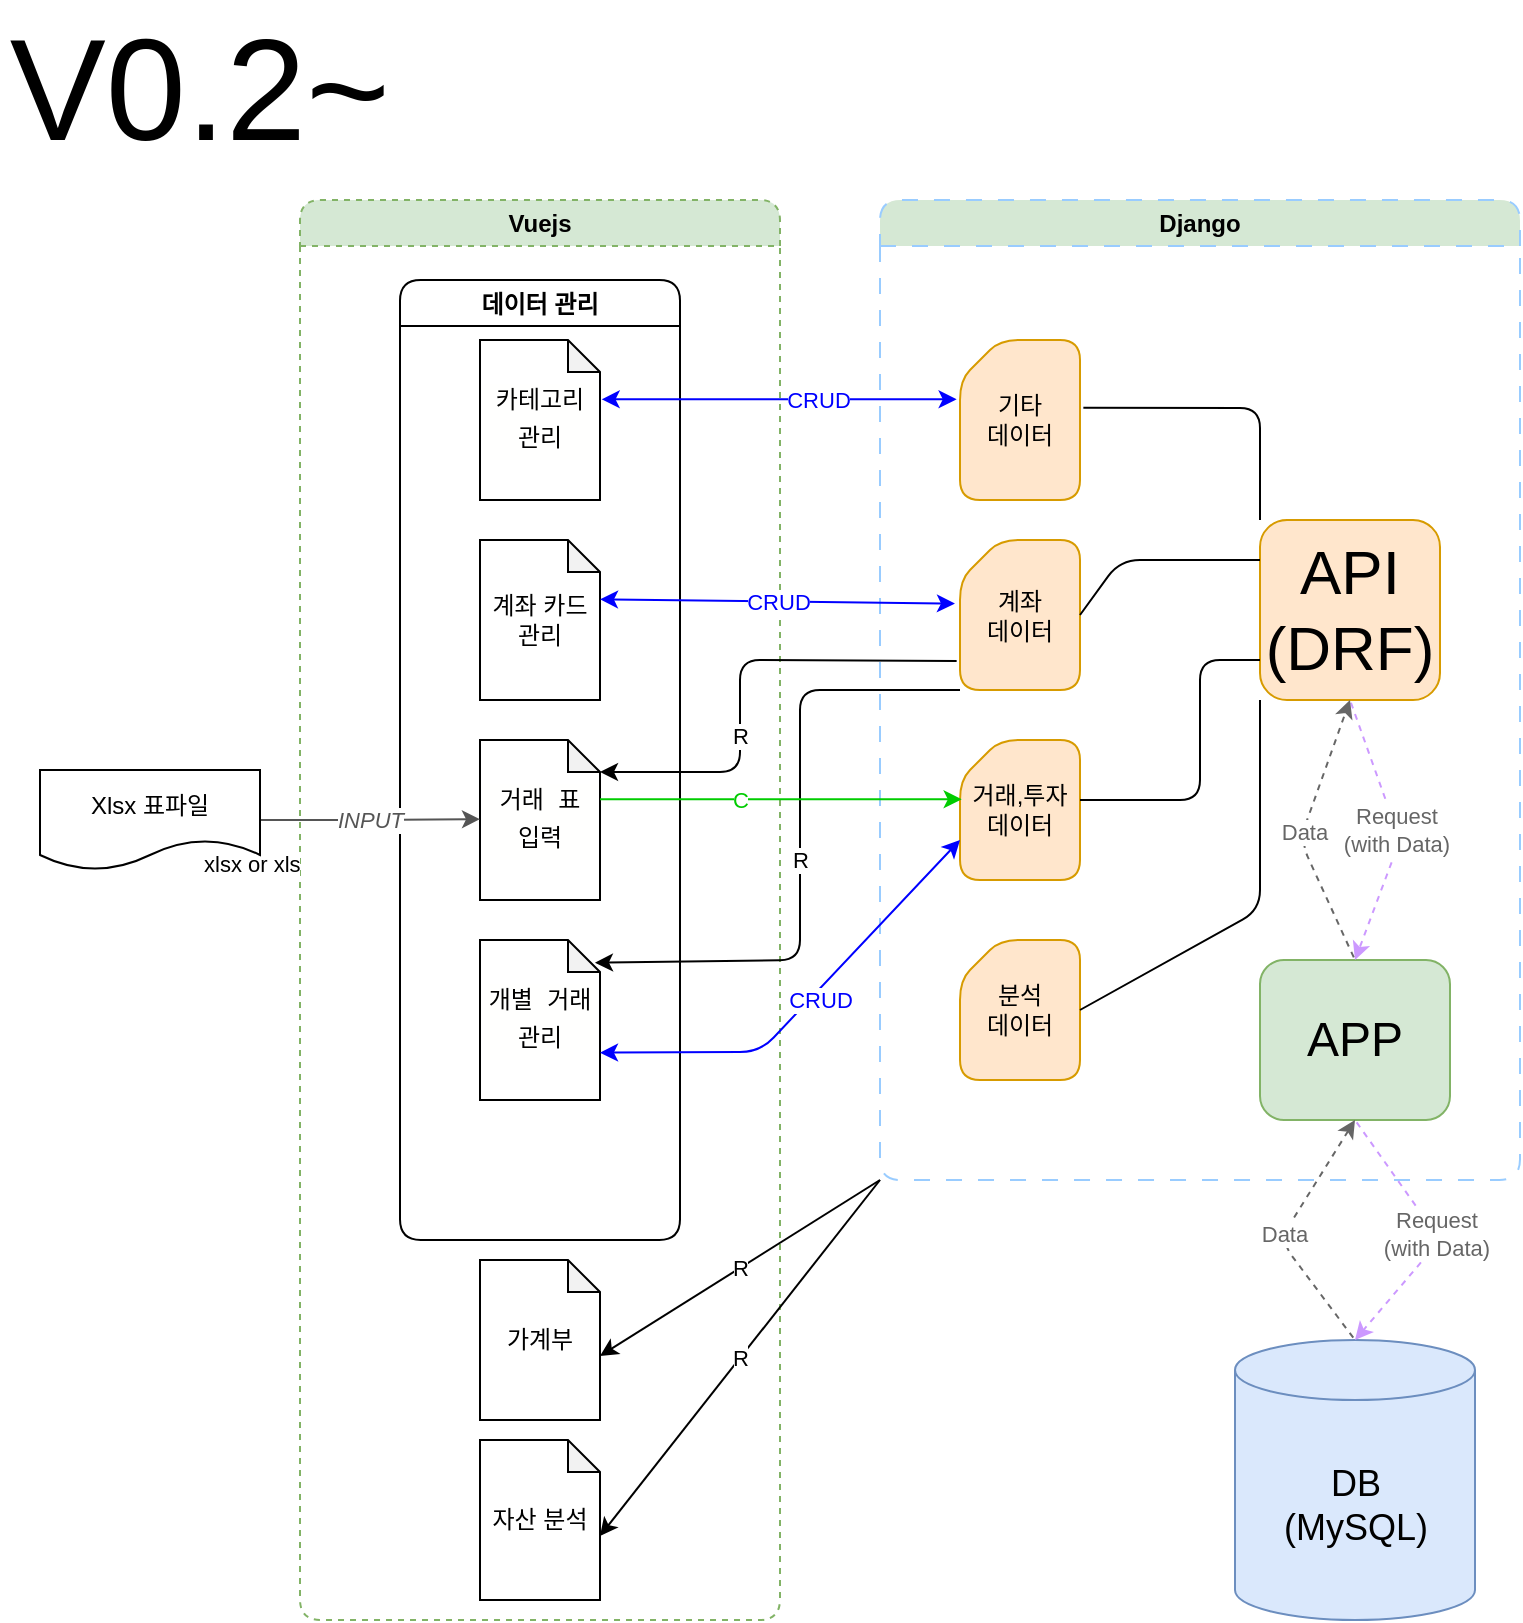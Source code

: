 <mxfile version="23.0.2" type="device" pages="4">
  <diagram id="kgpKYQtTHZ0yAKxKKP6v" name="Page flow">
    <mxGraphModel dx="1418" dy="828" grid="1" gridSize="10" guides="1" tooltips="1" connect="1" arrows="1" fold="1" page="1" pageScale="1" pageWidth="827" pageHeight="1169" math="0" shadow="0">
      <root>
        <mxCell id="0" />
        <mxCell id="1" parent="0" />
        <mxCell id="W0sx3qLAFG47UurR3J45-2" value="Vuejs" style="swimlane;whiteSpace=wrap;html=1;dashed=1;fillColor=#d5e8d4;strokeColor=#82b366;rounded=1;" parent="1" vertex="1">
          <mxGeometry x="150" y="100" width="240" height="710" as="geometry">
            <mxRectangle x="150" y="100" width="70" height="30" as="alternateBounds" />
          </mxGeometry>
        </mxCell>
        <mxCell id="W0sx3qLAFG47UurR3J45-10" value="데이터 관리" style="swimlane;rounded=1;" parent="W0sx3qLAFG47UurR3J45-2" vertex="1">
          <mxGeometry x="50" y="40" width="140" height="480" as="geometry" />
        </mxCell>
        <mxCell id="W0sx3qLAFG47UurR3J45-11" value="계좌 카드 관리" style="shape=note;whiteSpace=wrap;html=1;backgroundOutline=1;darkOpacity=0.05;size=16;rounded=1;" parent="W0sx3qLAFG47UurR3J45-10" vertex="1">
          <mxGeometry x="40" y="130" width="60" height="80" as="geometry" />
        </mxCell>
        <mxCell id="W0sx3qLAFG47UurR3J45-12" value="&lt;div style=&quot;background-color: rgb(255, 255, 254); font-family: Consolas, &amp;quot;Courier New&amp;quot;, monospace; line-height: 19px;&quot;&gt;&lt;font style=&quot;font-size: 12px;&quot;&gt;거래 표 입력&lt;/font&gt;&lt;/div&gt;" style="shape=note;whiteSpace=wrap;html=1;backgroundOutline=1;darkOpacity=0.05;size=16;rounded=1;" parent="W0sx3qLAFG47UurR3J45-10" vertex="1">
          <mxGeometry x="40" y="230" width="60" height="80" as="geometry" />
        </mxCell>
        <mxCell id="W0sx3qLAFG47UurR3J45-13" value="&lt;div style=&quot;background-color: rgb(255, 255, 254); font-family: Consolas, &amp;quot;Courier New&amp;quot;, monospace; line-height: 19px;&quot;&gt;&lt;font style=&quot;font-size: 12px;&quot;&gt;개별 거래&lt;/font&gt;&lt;/div&gt;&lt;div style=&quot;background-color: rgb(255, 255, 254); font-family: Consolas, &amp;quot;Courier New&amp;quot;, monospace; line-height: 19px;&quot;&gt;관리&lt;/div&gt;" style="shape=note;whiteSpace=wrap;html=1;backgroundOutline=1;darkOpacity=0.05;size=16;rounded=1;" parent="W0sx3qLAFG47UurR3J45-10" vertex="1">
          <mxGeometry x="40" y="330" width="60" height="80" as="geometry" />
        </mxCell>
        <mxCell id="W0sx3qLAFG47UurR3J45-14" value="&lt;div style=&quot;background-color: rgb(255, 255, 254); font-family: Consolas, &amp;quot;Courier New&amp;quot;, monospace; line-height: 19px;&quot;&gt;카테고리 관리&lt;/div&gt;" style="shape=note;whiteSpace=wrap;html=1;backgroundOutline=1;darkOpacity=0.05;size=16;rounded=1;" parent="W0sx3qLAFG47UurR3J45-10" vertex="1">
          <mxGeometry x="40" y="30" width="60" height="80" as="geometry" />
        </mxCell>
        <mxCell id="HfqvEOdUiU-7AvDZIqYo-6" value="" style="endArrow=classic;html=1;rounded=1;exitX=1;exitY=0.5;exitDx=0;exitDy=0;strokeColor=#555555;" parent="W0sx3qLAFG47UurR3J45-10" source="HfqvEOdUiU-7AvDZIqYo-4" edge="1">
          <mxGeometry relative="1" as="geometry">
            <mxPoint x="-120" y="269.58" as="sourcePoint" />
            <mxPoint x="40" y="269.58" as="targetPoint" />
            <Array as="points">
              <mxPoint x="-10" y="270" />
            </Array>
          </mxGeometry>
        </mxCell>
        <mxCell id="HfqvEOdUiU-7AvDZIqYo-7" value="&lt;i&gt;&lt;font color=&quot;#555555&quot;&gt;INPUT&lt;/font&gt;&lt;/i&gt;" style="edgeLabel;resizable=0;html=1;align=center;verticalAlign=middle;rounded=1;" parent="HfqvEOdUiU-7AvDZIqYo-6" connectable="0" vertex="1">
          <mxGeometry relative="1" as="geometry" />
        </mxCell>
        <mxCell id="HfqvEOdUiU-7AvDZIqYo-8" value="xlsx or xls" style="edgeLabel;resizable=0;html=1;align=left;verticalAlign=bottom;rounded=1;" parent="HfqvEOdUiU-7AvDZIqYo-6" connectable="0" vertex="1">
          <mxGeometry x="-1" relative="1" as="geometry">
            <mxPoint x="-30" y="30" as="offset" />
          </mxGeometry>
        </mxCell>
        <mxCell id="W0sx3qLAFG47UurR3J45-15" value="가계부" style="shape=note;whiteSpace=wrap;html=1;backgroundOutline=1;darkOpacity=0.05;size=16;rounded=1;" parent="W0sx3qLAFG47UurR3J45-2" vertex="1">
          <mxGeometry x="90" y="530" width="60" height="80" as="geometry" />
        </mxCell>
        <mxCell id="W0sx3qLAFG47UurR3J45-16" value="자산 분석" style="shape=note;whiteSpace=wrap;html=1;backgroundOutline=1;darkOpacity=0.05;size=16;rounded=1;" parent="W0sx3qLAFG47UurR3J45-2" vertex="1">
          <mxGeometry x="90" y="620" width="60" height="80" as="geometry" />
        </mxCell>
        <mxCell id="W0sx3qLAFG47UurR3J45-3" value="Django" style="swimlane;whiteSpace=wrap;html=1;dashed=1;dashPattern=8 8;fillColor=#d5e8d4;strokeColor=#99CCFF;rounded=1;" parent="1" vertex="1">
          <mxGeometry x="440" y="100" width="320" height="490" as="geometry">
            <mxRectangle x="440" y="100" width="80" height="30" as="alternateBounds" />
          </mxGeometry>
        </mxCell>
        <mxCell id="W0sx3qLAFG47UurR3J45-19" value="&lt;font style=&quot;font-size: 31px;&quot;&gt;API&lt;br&gt;(DRF)&lt;br&gt;&lt;/font&gt;" style="whiteSpace=wrap;html=1;aspect=fixed;fillColor=#ffe6cc;strokeColor=#d79b00;rounded=1;" parent="W0sx3qLAFG47UurR3J45-3" vertex="1">
          <mxGeometry x="190" y="160" width="90" height="90" as="geometry" />
        </mxCell>
        <mxCell id="W0sx3qLAFG47UurR3J45-20" value="&lt;span style=&quot;font-size: 24px;&quot;&gt;APP&lt;/span&gt;" style="rounded=1;whiteSpace=wrap;html=1;fillColor=#d5e8d4;strokeColor=#82b366;" parent="W0sx3qLAFG47UurR3J45-3" vertex="1">
          <mxGeometry x="190" y="380" width="95" height="80" as="geometry" />
        </mxCell>
        <mxCell id="W0sx3qLAFG47UurR3J45-23" value="계좌&lt;br&gt;데이터" style="shape=card;whiteSpace=wrap;html=1;size=20;fillColor=#ffe6cc;strokeColor=#d79b00;rounded=1;" parent="W0sx3qLAFG47UurR3J45-3" vertex="1">
          <mxGeometry x="40" y="170" width="60" height="75" as="geometry" />
        </mxCell>
        <mxCell id="W0sx3qLAFG47UurR3J45-24" value="거래,투자&lt;br&gt;데이터" style="shape=card;whiteSpace=wrap;html=1;size=20;fillColor=#ffe6cc;strokeColor=#d79b00;rounded=1;" parent="W0sx3qLAFG47UurR3J45-3" vertex="1">
          <mxGeometry x="40" y="270" width="60" height="70" as="geometry" />
        </mxCell>
        <mxCell id="W0sx3qLAFG47UurR3J45-25" value="분석&lt;br&gt;데이터" style="shape=card;whiteSpace=wrap;html=1;size=20;fillColor=#ffe6cc;strokeColor=#d79b00;rounded=1;" parent="W0sx3qLAFG47UurR3J45-3" vertex="1">
          <mxGeometry x="40" y="370" width="60" height="70" as="geometry" />
        </mxCell>
        <mxCell id="W0sx3qLAFG47UurR3J45-26" value="기타&lt;br&gt;데이터" style="shape=card;whiteSpace=wrap;html=1;size=20;fillColor=#ffe6cc;strokeColor=#d79b00;rounded=1;" parent="W0sx3qLAFG47UurR3J45-3" vertex="1">
          <mxGeometry x="40" y="70" width="60" height="80" as="geometry" />
        </mxCell>
        <mxCell id="W0sx3qLAFG47UurR3J45-27" value="" style="endArrow=none;html=1;rounded=1;entryX=1;entryY=0.5;entryDx=0;entryDy=0;entryPerimeter=0;exitX=0;exitY=1;exitDx=0;exitDy=0;" parent="W0sx3qLAFG47UurR3J45-3" source="W0sx3qLAFG47UurR3J45-19" target="W0sx3qLAFG47UurR3J45-25" edge="1">
          <mxGeometry width="50" height="50" relative="1" as="geometry">
            <mxPoint x="200" y="310" as="sourcePoint" />
            <mxPoint x="150" y="285" as="targetPoint" />
            <Array as="points">
              <mxPoint x="190" y="355" />
            </Array>
          </mxGeometry>
        </mxCell>
        <mxCell id="W0sx3qLAFG47UurR3J45-31" value="" style="endArrow=none;html=1;rounded=1;entryX=1;entryY=0.5;entryDx=0;entryDy=0;entryPerimeter=0;" parent="W0sx3qLAFG47UurR3J45-3" target="W0sx3qLAFG47UurR3J45-23" edge="1">
          <mxGeometry width="50" height="50" relative="1" as="geometry">
            <mxPoint x="190" y="180" as="sourcePoint" />
            <mxPoint x="120" y="170" as="targetPoint" />
            <Array as="points">
              <mxPoint x="120" y="180" />
            </Array>
          </mxGeometry>
        </mxCell>
        <mxCell id="W0sx3qLAFG47UurR3J45-32" value="" style="endArrow=none;html=1;rounded=1;" parent="W0sx3qLAFG47UurR3J45-3" edge="1">
          <mxGeometry width="50" height="50" relative="1" as="geometry">
            <mxPoint x="190" y="230" as="sourcePoint" />
            <mxPoint x="100" y="300" as="targetPoint" />
            <Array as="points">
              <mxPoint x="160" y="230" />
              <mxPoint x="160" y="300" />
            </Array>
          </mxGeometry>
        </mxCell>
        <mxCell id="W0sx3qLAFG47UurR3J45-30" value="" style="endArrow=none;html=1;rounded=1;entryX=1.028;entryY=0.424;entryDx=0;entryDy=0;entryPerimeter=0;exitX=0;exitY=0;exitDx=0;exitDy=0;" parent="W0sx3qLAFG47UurR3J45-3" source="W0sx3qLAFG47UurR3J45-19" target="W0sx3qLAFG47UurR3J45-26" edge="1">
          <mxGeometry width="50" height="50" relative="1" as="geometry">
            <mxPoint x="140" y="270" as="sourcePoint" />
            <mxPoint x="110" y="380" as="targetPoint" />
            <Array as="points">
              <mxPoint x="190" y="104" />
            </Array>
          </mxGeometry>
        </mxCell>
        <mxCell id="W0sx3qLAFG47UurR3J45-49" value="" style="endArrow=classic;html=1;rounded=1;entryX=0.5;entryY=0;entryDx=0;entryDy=0;exitX=0.5;exitY=1;exitDx=0;exitDy=0;fontColor=default;dashed=1;strokeColor=#CC99FF;flowAnimation=1;" parent="W0sx3qLAFG47UurR3J45-3" source="W0sx3qLAFG47UurR3J45-19" target="W0sx3qLAFG47UurR3J45-20" edge="1">
          <mxGeometry relative="1" as="geometry">
            <mxPoint x="280" y="280" as="sourcePoint" />
            <mxPoint x="300" y="280" as="targetPoint" />
            <Array as="points">
              <mxPoint x="260" y="320" />
            </Array>
          </mxGeometry>
        </mxCell>
        <mxCell id="W0sx3qLAFG47UurR3J45-50" value="&lt;font color=&quot;#666666&quot;&gt;Request&lt;br&gt;(with Data)&lt;/font&gt;" style="edgeLabel;resizable=0;html=1;align=center;verticalAlign=middle;rounded=1;" parent="W0sx3qLAFG47UurR3J45-49" connectable="0" vertex="1">
          <mxGeometry relative="1" as="geometry" />
        </mxCell>
        <mxCell id="W0sx3qLAFG47UurR3J45-45" value="" style="endArrow=classic;html=1;rounded=1;exitX=0.5;exitY=0;exitDx=0;exitDy=0;entryX=0.5;entryY=1;entryDx=0;entryDy=0;fontColor=#808080;dashed=1;strokeColor=#666666;flowAnimation=1;" parent="W0sx3qLAFG47UurR3J45-3" source="W0sx3qLAFG47UurR3J45-20" target="W0sx3qLAFG47UurR3J45-19" edge="1">
          <mxGeometry relative="1" as="geometry">
            <mxPoint x="200" y="340" as="sourcePoint" />
            <mxPoint x="260" y="280" as="targetPoint" />
            <Array as="points">
              <mxPoint x="210" y="320" />
            </Array>
          </mxGeometry>
        </mxCell>
        <mxCell id="W0sx3qLAFG47UurR3J45-46" value="&lt;font color=&quot;#666666&quot;&gt;Data&lt;/font&gt;" style="edgeLabel;resizable=0;html=1;align=center;verticalAlign=middle;rounded=1;" parent="W0sx3qLAFG47UurR3J45-45" connectable="0" vertex="1">
          <mxGeometry relative="1" as="geometry" />
        </mxCell>
        <mxCell id="W0sx3qLAFG47UurR3J45-17" value="&lt;font style=&quot;font-size: 18px;&quot;&gt;DB&lt;br&gt;(MySQL)&lt;/font&gt;" style="shape=cylinder3;whiteSpace=wrap;html=1;boundedLbl=1;backgroundOutline=1;size=15;fillColor=#dae8fc;strokeColor=#6c8ebf;rounded=1;" parent="1" vertex="1">
          <mxGeometry x="617.5" y="670" width="120" height="140" as="geometry" />
        </mxCell>
        <mxCell id="W0sx3qLAFG47UurR3J45-21" value="&lt;font style=&quot;font-size: 72px;&quot;&gt;V0.2~&lt;/font&gt;" style="text;html=1;strokeColor=none;fillColor=none;align=center;verticalAlign=middle;whiteSpace=wrap;rounded=1;" parent="1" vertex="1">
          <mxGeometry width="200" height="90" as="geometry" />
        </mxCell>
        <mxCell id="W0sx3qLAFG47UurR3J45-33" value="&lt;font color=&quot;#0000ff&quot;&gt;CRUD&lt;/font&gt;" style="endArrow=classic;startArrow=classic;html=1;rounded=1;entryX=1;entryY=0.371;entryDx=0;entryDy=0;entryPerimeter=0;strokeColor=#0000FF;exitX=-0.042;exitY=0.424;exitDx=0;exitDy=0;exitPerimeter=0;" parent="1" source="W0sx3qLAFG47UurR3J45-23" target="W0sx3qLAFG47UurR3J45-11" edge="1">
          <mxGeometry width="50" height="50" relative="1" as="geometry">
            <mxPoint x="480" y="190" as="sourcePoint" />
            <mxPoint x="320" y="460" as="targetPoint" />
          </mxGeometry>
        </mxCell>
        <mxCell id="W0sx3qLAFG47UurR3J45-37" value="R" style="endArrow=classic;html=1;rounded=1;entryX=0;entryY=0;entryDx=60;entryDy=16;entryPerimeter=0;exitX=-0.028;exitY=0.807;exitDx=0;exitDy=0;exitPerimeter=0;" parent="1" source="W0sx3qLAFG47UurR3J45-23" target="W0sx3qLAFG47UurR3J45-12" edge="1">
          <mxGeometry x="0.25" width="50" height="50" relative="1" as="geometry">
            <mxPoint x="480" y="210" as="sourcePoint" />
            <mxPoint x="240" y="350" as="targetPoint" />
            <Array as="points">
              <mxPoint x="370" y="330" />
              <mxPoint x="370" y="386" />
            </Array>
            <mxPoint as="offset" />
          </mxGeometry>
        </mxCell>
        <mxCell id="W0sx3qLAFG47UurR3J45-38" value="R" style="endArrow=classic;html=1;rounded=1;entryX=0;entryY=0;entryDx=60;entryDy=48;entryPerimeter=0;exitX=0;exitY=1;exitDx=0;exitDy=0;" parent="1" source="W0sx3qLAFG47UurR3J45-3" target="W0sx3qLAFG47UurR3J45-15" edge="1">
          <mxGeometry width="50" height="50" relative="1" as="geometry">
            <mxPoint x="440" y="530" as="sourcePoint" />
            <mxPoint x="360" y="680" as="targetPoint" />
            <Array as="points" />
          </mxGeometry>
        </mxCell>
        <mxCell id="W0sx3qLAFG47UurR3J45-39" value="R" style="endArrow=classic;html=1;rounded=1;entryX=0;entryY=0;entryDx=60;entryDy=48;entryPerimeter=0;exitX=0;exitY=1;exitDx=0;exitDy=0;" parent="1" source="W0sx3qLAFG47UurR3J45-3" target="W0sx3qLAFG47UurR3J45-16" edge="1">
          <mxGeometry width="50" height="50" relative="1" as="geometry">
            <mxPoint x="460" y="650" as="sourcePoint" />
            <mxPoint x="360" y="760" as="targetPoint" />
          </mxGeometry>
        </mxCell>
        <mxCell id="W0sx3qLAFG47UurR3J45-35" value="R" style="endArrow=classic;html=1;rounded=1;exitX=0;exitY=1;exitDx=0;exitDy=0;exitPerimeter=0;entryX=0.958;entryY=0.142;entryDx=0;entryDy=0;entryPerimeter=0;" parent="1" source="W0sx3qLAFG47UurR3J45-23" target="W0sx3qLAFG47UurR3J45-13" edge="1">
          <mxGeometry x="0.039" width="50" height="50" relative="1" as="geometry">
            <mxPoint x="540" y="160" as="sourcePoint" />
            <mxPoint x="630" y="100" as="targetPoint" />
            <Array as="points">
              <mxPoint x="400" y="345" />
              <mxPoint x="400" y="480" />
            </Array>
            <mxPoint as="offset" />
          </mxGeometry>
        </mxCell>
        <mxCell id="W0sx3qLAFG47UurR3J45-40" value="&lt;font color=&quot;#00cc00&quot;&gt;C&lt;/font&gt;" style="endArrow=classic;html=1;rounded=1;entryX=0.014;entryY=0.424;entryDx=0;entryDy=0;entryPerimeter=0;strokeColor=#00CC00;exitX=1;exitY=0.371;exitDx=0;exitDy=0;exitPerimeter=0;" parent="1" source="W0sx3qLAFG47UurR3J45-12" target="W0sx3qLAFG47UurR3J45-24" edge="1">
          <mxGeometry x="-0.226" width="50" height="50" relative="1" as="geometry">
            <mxPoint x="300" y="320" as="sourcePoint" />
            <mxPoint x="410" y="370" as="targetPoint" />
            <Array as="points" />
            <mxPoint as="offset" />
          </mxGeometry>
        </mxCell>
        <mxCell id="W0sx3qLAFG47UurR3J45-41" value="&lt;font color=&quot;#0000ff&quot;&gt;CRUD&lt;/font&gt;" style="endArrow=classic;startArrow=classic;html=1;rounded=1;strokeColor=#0000FF;entryX=0;entryY=0.714;entryDx=0;entryDy=0;entryPerimeter=0;exitX=1;exitY=0.704;exitDx=0;exitDy=0;exitPerimeter=0;" parent="1" source="W0sx3qLAFG47UurR3J45-13" target="W0sx3qLAFG47UurR3J45-24" edge="1">
          <mxGeometry x="0.059" y="-4" width="50" height="50" relative="1" as="geometry">
            <mxPoint x="300" y="400" as="sourcePoint" />
            <mxPoint x="480" y="300" as="targetPoint" />
            <Array as="points">
              <mxPoint x="380" y="526" />
            </Array>
            <mxPoint as="offset" />
          </mxGeometry>
        </mxCell>
        <mxCell id="W0sx3qLAFG47UurR3J45-43" value="&lt;font color=&quot;#0000ff&quot;&gt;CRUD&lt;/font&gt;" style="endArrow=classic;startArrow=classic;html=1;rounded=1;strokeColor=#0000FF;exitX=1.014;exitY=0.371;exitDx=0;exitDy=0;exitPerimeter=0;entryX=-0.028;entryY=0.371;entryDx=0;entryDy=0;entryPerimeter=0;" parent="1" source="W0sx3qLAFG47UurR3J45-14" target="W0sx3qLAFG47UurR3J45-26" edge="1">
          <mxGeometry x="0.222" width="50" height="50" relative="1" as="geometry">
            <mxPoint x="350" y="200" as="sourcePoint" />
            <mxPoint x="450" y="200" as="targetPoint" />
            <Array as="points" />
            <mxPoint as="offset" />
          </mxGeometry>
        </mxCell>
        <mxCell id="W0sx3qLAFG47UurR3J45-51" value="" style="endArrow=classic;html=1;rounded=1;exitX=0.5;exitY=0;exitDx=0;exitDy=0;exitPerimeter=0;entryX=0.5;entryY=1;entryDx=0;entryDy=0;fontColor=#808080;dashed=1;strokeColor=#666666;flowAnimation=1;" parent="1" source="W0sx3qLAFG47UurR3J45-17" target="W0sx3qLAFG47UurR3J45-20" edge="1">
          <mxGeometry relative="1" as="geometry">
            <mxPoint x="770" y="680" as="sourcePoint" />
            <mxPoint x="830" y="620" as="targetPoint" />
            <Array as="points">
              <mxPoint x="640" y="620" />
            </Array>
          </mxGeometry>
        </mxCell>
        <mxCell id="W0sx3qLAFG47UurR3J45-52" value="&lt;font color=&quot;#666666&quot;&gt;Data&lt;/font&gt;" style="edgeLabel;resizable=0;html=1;align=center;verticalAlign=middle;rounded=1;" parent="W0sx3qLAFG47UurR3J45-51" connectable="0" vertex="1">
          <mxGeometry relative="1" as="geometry" />
        </mxCell>
        <mxCell id="W0sx3qLAFG47UurR3J45-47" value="" style="endArrow=classic;html=1;rounded=1;entryX=0.5;entryY=0;entryDx=0;entryDy=0;entryPerimeter=0;exitX=0.5;exitY=1;exitDx=0;exitDy=0;fontColor=#CC99FF;dashed=1;strokeColor=#CC99FF;orthogonalLoop=0;flowAnimation=1;" parent="1" source="W0sx3qLAFG47UurR3J45-20" target="W0sx3qLAFG47UurR3J45-17" edge="1">
          <mxGeometry relative="1" as="geometry">
            <mxPoint x="720" y="560" as="sourcePoint" />
            <mxPoint x="720" y="420" as="targetPoint" />
            <Array as="points">
              <mxPoint x="720" y="620" />
            </Array>
          </mxGeometry>
        </mxCell>
        <mxCell id="W0sx3qLAFG47UurR3J45-48" value="&lt;font color=&quot;#666666&quot;&gt;Request&lt;br&gt;(with Data)&lt;/font&gt;" style="edgeLabel;resizable=0;html=1;align=center;verticalAlign=middle;rounded=1;" parent="W0sx3qLAFG47UurR3J45-47" connectable="0" vertex="1">
          <mxGeometry relative="1" as="geometry" />
        </mxCell>
        <mxCell id="HfqvEOdUiU-7AvDZIqYo-4" value="Xlsx 표파일" style="shape=document;whiteSpace=wrap;html=1;boundedLbl=1;rounded=1;" parent="1" vertex="1">
          <mxGeometry x="20" y="385" width="110" height="50" as="geometry" />
        </mxCell>
      </root>
    </mxGraphModel>
  </diagram>
  <diagram id="b1qO5Y7sfltMANNbbejD" name="ERD">
    <mxGraphModel dx="2245" dy="828" grid="1" gridSize="10" guides="1" tooltips="1" connect="1" arrows="1" fold="1" page="1" pageScale="1" pageWidth="827" pageHeight="1169" math="0" shadow="0">
      <root>
        <mxCell id="0" />
        <mxCell id="1" parent="0" />
        <mxCell id="pALLQwBjl_XyyZtuF9r6-97" value="" style="rounded=0;whiteSpace=wrap;html=1;fillColor=none;dashed=1;" parent="1" vertex="1">
          <mxGeometry x="-40" y="10" width="416" height="495" as="geometry" />
        </mxCell>
        <mxCell id="5MaNj-TpyxH5WY9Q9MdJ-3" value="Financial Account" style="shape=table;startSize=30;container=1;collapsible=1;childLayout=tableLayout;fixedRows=1;rowLines=0;fontStyle=1;align=center;resizeLast=1;movable=1;resizable=1;rotatable=1;deletable=1;editable=1;locked=0;connectable=1;" parent="1" vertex="1">
          <mxGeometry x="-400" y="190" width="280" height="330" as="geometry" />
        </mxCell>
        <mxCell id="5MaNj-TpyxH5WY9Q9MdJ-4" value="" style="shape=partialRectangle;collapsible=0;dropTarget=0;pointerEvents=0;fillColor=none;points=[[0,0.5],[1,0.5]];portConstraint=eastwest;top=0;left=0;right=0;bottom=1;" parent="5MaNj-TpyxH5WY9Q9MdJ-3" vertex="1">
          <mxGeometry y="30" width="280" height="30" as="geometry" />
        </mxCell>
        <mxCell id="5MaNj-TpyxH5WY9Q9MdJ-5" value="PK" style="shape=partialRectangle;overflow=hidden;connectable=0;fillColor=none;top=0;left=0;bottom=0;right=0;fontStyle=1;" parent="5MaNj-TpyxH5WY9Q9MdJ-4" vertex="1">
          <mxGeometry width="30" height="30" as="geometry">
            <mxRectangle width="30" height="30" as="alternateBounds" />
          </mxGeometry>
        </mxCell>
        <mxCell id="5MaNj-TpyxH5WY9Q9MdJ-6" value="id uuid4 NOT NULL " style="shape=partialRectangle;overflow=hidden;connectable=0;fillColor=none;top=0;left=0;bottom=0;right=0;align=left;spacingLeft=6;fontStyle=5;" parent="5MaNj-TpyxH5WY9Q9MdJ-4" vertex="1">
          <mxGeometry x="30" width="250" height="30" as="geometry">
            <mxRectangle width="250" height="30" as="alternateBounds" />
          </mxGeometry>
        </mxCell>
        <mxCell id="pALLQwBjl_XyyZtuF9r6-110" value="" style="shape=partialRectangle;collapsible=0;dropTarget=0;pointerEvents=0;fillColor=none;points=[[0,0.5],[1,0.5]];portConstraint=eastwest;top=0;left=0;right=0;bottom=0;" parent="5MaNj-TpyxH5WY9Q9MdJ-3" vertex="1">
          <mxGeometry y="60" width="280" height="30" as="geometry" />
        </mxCell>
        <mxCell id="pALLQwBjl_XyyZtuF9r6-111" value="FK" style="shape=partialRectangle;overflow=hidden;connectable=0;fillColor=none;top=0;left=0;bottom=0;right=0;" parent="pALLQwBjl_XyyZtuF9r6-110" vertex="1">
          <mxGeometry width="30" height="30" as="geometry">
            <mxRectangle width="30" height="30" as="alternateBounds" />
          </mxGeometry>
        </mxCell>
        <mxCell id="pALLQwBjl_XyyZtuF9r6-112" value="owner" style="shape=partialRectangle;overflow=hidden;connectable=0;fillColor=none;top=0;left=0;bottom=0;right=0;align=left;spacingLeft=6;" parent="pALLQwBjl_XyyZtuF9r6-110" vertex="1">
          <mxGeometry x="30" width="250" height="30" as="geometry">
            <mxRectangle width="250" height="30" as="alternateBounds" />
          </mxGeometry>
        </mxCell>
        <mxCell id="pALLQwBjl_XyyZtuF9r6-107" value="" style="shape=partialRectangle;collapsible=0;dropTarget=0;pointerEvents=0;fillColor=none;points=[[0,0.5],[1,0.5]];portConstraint=eastwest;top=0;left=0;right=0;bottom=0;" parent="5MaNj-TpyxH5WY9Q9MdJ-3" vertex="1">
          <mxGeometry y="90" width="280" height="30" as="geometry" />
        </mxCell>
        <mxCell id="pALLQwBjl_XyyZtuF9r6-108" value="" style="shape=partialRectangle;overflow=hidden;connectable=0;fillColor=none;top=0;left=0;bottom=0;right=0;" parent="pALLQwBjl_XyyZtuF9r6-107" vertex="1">
          <mxGeometry width="30" height="30" as="geometry">
            <mxRectangle width="30" height="30" as="alternateBounds" />
          </mxGeometry>
        </mxCell>
        <mxCell id="pALLQwBjl_XyyZtuF9r6-109" value="accountnumber varchar(100) NOT NULL" style="shape=partialRectangle;overflow=hidden;connectable=0;fillColor=none;top=0;left=0;bottom=0;right=0;align=left;spacingLeft=6;" parent="pALLQwBjl_XyyZtuF9r6-107" vertex="1">
          <mxGeometry x="30" width="250" height="30" as="geometry">
            <mxRectangle width="250" height="30" as="alternateBounds" />
          </mxGeometry>
        </mxCell>
        <mxCell id="5MaNj-TpyxH5WY9Q9MdJ-7" value="" style="shape=partialRectangle;collapsible=0;dropTarget=0;pointerEvents=0;fillColor=none;points=[[0,0.5],[1,0.5]];portConstraint=eastwest;top=0;left=0;right=0;bottom=0;" parent="5MaNj-TpyxH5WY9Q9MdJ-3" vertex="1">
          <mxGeometry y="120" width="280" height="30" as="geometry" />
        </mxCell>
        <mxCell id="5MaNj-TpyxH5WY9Q9MdJ-8" value="" style="shape=partialRectangle;overflow=hidden;connectable=0;fillColor=none;top=0;left=0;bottom=0;right=0;" parent="5MaNj-TpyxH5WY9Q9MdJ-7" vertex="1">
          <mxGeometry width="30" height="30" as="geometry">
            <mxRectangle width="30" height="30" as="alternateBounds" />
          </mxGeometry>
        </mxCell>
        <mxCell id="5MaNj-TpyxH5WY9Q9MdJ-9" value="nickname varchar(250) NOT NULL" style="shape=partialRectangle;overflow=hidden;connectable=0;fillColor=none;top=0;left=0;bottom=0;right=0;align=left;spacingLeft=6;" parent="5MaNj-TpyxH5WY9Q9MdJ-7" vertex="1">
          <mxGeometry x="30" width="250" height="30" as="geometry">
            <mxRectangle width="250" height="30" as="alternateBounds" />
          </mxGeometry>
        </mxCell>
        <mxCell id="n3_dwfvNtSZMq8lMFj5W-46" value="" style="shape=partialRectangle;collapsible=0;dropTarget=0;pointerEvents=0;fillColor=none;points=[[0,0.5],[1,0.5]];portConstraint=eastwest;top=0;left=0;right=0;bottom=0;" parent="5MaNj-TpyxH5WY9Q9MdJ-3" vertex="1">
          <mxGeometry y="150" width="280" height="30" as="geometry" />
        </mxCell>
        <mxCell id="n3_dwfvNtSZMq8lMFj5W-47" value="" style="shape=partialRectangle;overflow=hidden;connectable=0;fillColor=none;top=0;left=0;bottom=0;right=0;" parent="n3_dwfvNtSZMq8lMFj5W-46" vertex="1">
          <mxGeometry width="30" height="30" as="geometry">
            <mxRectangle width="30" height="30" as="alternateBounds" />
          </mxGeometry>
        </mxCell>
        <mxCell id="n3_dwfvNtSZMq8lMFj5W-48" value="bankname varchar(20) NOT NULL" style="shape=partialRectangle;overflow=hidden;connectable=0;fillColor=none;top=0;left=0;bottom=0;right=0;align=left;spacingLeft=6;" parent="n3_dwfvNtSZMq8lMFj5W-46" vertex="1">
          <mxGeometry x="30" width="250" height="30" as="geometry">
            <mxRectangle width="250" height="30" as="alternateBounds" />
          </mxGeometry>
        </mxCell>
        <mxCell id="n3_dwfvNtSZMq8lMFj5W-49" value="" style="shape=partialRectangle;collapsible=0;dropTarget=0;pointerEvents=0;fillColor=none;points=[[0,0.5],[1,0.5]];portConstraint=eastwest;top=0;left=0;right=0;bottom=0;" parent="5MaNj-TpyxH5WY9Q9MdJ-3" vertex="1">
          <mxGeometry y="180" width="280" height="30" as="geometry" />
        </mxCell>
        <mxCell id="n3_dwfvNtSZMq8lMFj5W-50" value="" style="shape=partialRectangle;overflow=hidden;connectable=0;fillColor=none;top=0;left=0;bottom=0;right=0;" parent="n3_dwfvNtSZMq8lMFj5W-49" vertex="1">
          <mxGeometry width="30" height="30" as="geometry">
            <mxRectangle width="30" height="30" as="alternateBounds" />
          </mxGeometry>
        </mxCell>
        <mxCell id="n3_dwfvNtSZMq8lMFj5W-51" value="accountype varchar(50) NOT NULL" style="shape=partialRectangle;overflow=hidden;connectable=0;fillColor=none;top=0;left=0;bottom=0;right=0;align=left;spacingLeft=6;" parent="n3_dwfvNtSZMq8lMFj5W-49" vertex="1">
          <mxGeometry x="30" width="250" height="30" as="geometry">
            <mxRectangle width="250" height="30" as="alternateBounds" />
          </mxGeometry>
        </mxCell>
        <mxCell id="n3_dwfvNtSZMq8lMFj5W-52" value="" style="shape=partialRectangle;collapsible=0;dropTarget=0;pointerEvents=0;fillColor=none;points=[[0,0.5],[1,0.5]];portConstraint=eastwest;top=0;left=0;right=0;bottom=0;" parent="5MaNj-TpyxH5WY9Q9MdJ-3" vertex="1">
          <mxGeometry y="210" width="280" height="30" as="geometry" />
        </mxCell>
        <mxCell id="n3_dwfvNtSZMq8lMFj5W-53" value="" style="shape=partialRectangle;overflow=hidden;connectable=0;fillColor=none;top=0;left=0;bottom=0;right=0;" parent="n3_dwfvNtSZMq8lMFj5W-52" vertex="1">
          <mxGeometry width="30" height="30" as="geometry">
            <mxRectangle width="30" height="30" as="alternateBounds" />
          </mxGeometry>
        </mxCell>
        <mxCell id="n3_dwfvNtSZMq8lMFj5W-54" value="account_founddate date NOT NULL" style="shape=partialRectangle;overflow=hidden;connectable=0;fillColor=none;top=0;left=0;bottom=0;right=0;align=left;spacingLeft=6;" parent="n3_dwfvNtSZMq8lMFj5W-52" vertex="1">
          <mxGeometry x="30" width="250" height="30" as="geometry">
            <mxRectangle width="250" height="30" as="alternateBounds" />
          </mxGeometry>
        </mxCell>
        <mxCell id="n3_dwfvNtSZMq8lMFj5W-55" value="" style="shape=partialRectangle;collapsible=0;dropTarget=0;pointerEvents=0;fillColor=none;points=[[0,0.5],[1,0.5]];portConstraint=eastwest;top=0;left=0;right=0;bottom=0;" parent="5MaNj-TpyxH5WY9Q9MdJ-3" vertex="1">
          <mxGeometry y="240" width="280" height="30" as="geometry" />
        </mxCell>
        <mxCell id="n3_dwfvNtSZMq8lMFj5W-56" value="" style="shape=partialRectangle;overflow=hidden;connectable=0;fillColor=none;top=0;left=0;bottom=0;right=0;" parent="n3_dwfvNtSZMq8lMFj5W-55" vertex="1">
          <mxGeometry width="30" height="30" as="geometry">
            <mxRectangle width="30" height="30" as="alternateBounds" />
          </mxGeometry>
        </mxCell>
        <mxCell id="n3_dwfvNtSZMq8lMFj5W-57" value="account_expireddate date" style="shape=partialRectangle;overflow=hidden;connectable=0;fillColor=none;top=0;left=0;bottom=0;right=0;align=left;spacingLeft=6;" parent="n3_dwfvNtSZMq8lMFj5W-55" vertex="1">
          <mxGeometry x="30" width="250" height="30" as="geometry">
            <mxRectangle width="250" height="30" as="alternateBounds" />
          </mxGeometry>
        </mxCell>
        <mxCell id="n3_dwfvNtSZMq8lMFj5W-79" value="" style="shape=partialRectangle;collapsible=0;dropTarget=0;pointerEvents=0;fillColor=none;points=[[0,0.5],[1,0.5]];portConstraint=eastwest;top=0;left=0;right=0;bottom=0;" parent="5MaNj-TpyxH5WY9Q9MdJ-3" vertex="1">
          <mxGeometry y="270" width="280" height="30" as="geometry" />
        </mxCell>
        <mxCell id="n3_dwfvNtSZMq8lMFj5W-80" value="" style="shape=partialRectangle;overflow=hidden;connectable=0;fillColor=none;top=0;left=0;bottom=0;right=0;" parent="n3_dwfvNtSZMq8lMFj5W-79" vertex="1">
          <mxGeometry width="30" height="30" as="geometry">
            <mxRectangle width="30" height="30" as="alternateBounds" />
          </mxGeometry>
        </mxCell>
        <mxCell id="n3_dwfvNtSZMq8lMFj5W-81" value="asset_amount int" style="shape=partialRectangle;overflow=hidden;connectable=0;fillColor=none;top=0;left=0;bottom=0;right=0;align=left;spacingLeft=6;" parent="n3_dwfvNtSZMq8lMFj5W-79" vertex="1">
          <mxGeometry x="30" width="250" height="30" as="geometry">
            <mxRectangle width="250" height="30" as="alternateBounds" />
          </mxGeometry>
        </mxCell>
        <mxCell id="n3_dwfvNtSZMq8lMFj5W-82" value="" style="shape=partialRectangle;collapsible=0;dropTarget=0;pointerEvents=0;fillColor=none;points=[[0,0.5],[1,0.5]];portConstraint=eastwest;top=0;left=0;right=0;bottom=0;" parent="5MaNj-TpyxH5WY9Q9MdJ-3" vertex="1">
          <mxGeometry y="300" width="280" height="30" as="geometry" />
        </mxCell>
        <mxCell id="n3_dwfvNtSZMq8lMFj5W-83" value="" style="shape=partialRectangle;overflow=hidden;connectable=0;fillColor=none;top=0;left=0;bottom=0;right=0;" parent="n3_dwfvNtSZMq8lMFj5W-82" vertex="1">
          <mxGeometry width="30" height="30" as="geometry">
            <mxRectangle width="30" height="30" as="alternateBounds" />
          </mxGeometry>
        </mxCell>
        <mxCell id="n3_dwfvNtSZMq8lMFj5W-84" value="description text" style="shape=partialRectangle;overflow=hidden;connectable=0;fillColor=none;top=0;left=0;bottom=0;right=0;align=left;spacingLeft=6;" parent="n3_dwfvNtSZMq8lMFj5W-82" vertex="1">
          <mxGeometry x="30" width="250" height="30" as="geometry">
            <mxRectangle width="250" height="30" as="alternateBounds" />
          </mxGeometry>
        </mxCell>
        <mxCell id="n3_dwfvNtSZMq8lMFj5W-1" value="&lt;font style=&quot;font-size: 72px;&quot;&gt;V0.4~&lt;/font&gt;" style="text;html=1;strokeColor=none;fillColor=none;align=center;verticalAlign=middle;whiteSpace=wrap;rounded=1;" parent="1" vertex="1">
          <mxGeometry x="-827" width="200" height="90" as="geometry" />
        </mxCell>
        <mxCell id="n3_dwfvNtSZMq8lMFj5W-91" value="Card Account    " style="shape=table;startSize=30;container=1;collapsible=1;childLayout=tableLayout;fixedRows=1;rowLines=0;fontStyle=1;align=center;resizeLast=1;" parent="1" vertex="1">
          <mxGeometry x="-400" y="540" width="280" height="300" as="geometry" />
        </mxCell>
        <mxCell id="n3_dwfvNtSZMq8lMFj5W-92" value="" style="shape=partialRectangle;collapsible=0;dropTarget=0;pointerEvents=0;fillColor=none;points=[[0,0.5],[1,0.5]];portConstraint=eastwest;top=0;left=0;right=0;bottom=1;" parent="n3_dwfvNtSZMq8lMFj5W-91" vertex="1">
          <mxGeometry y="30" width="280" height="30" as="geometry" />
        </mxCell>
        <mxCell id="n3_dwfvNtSZMq8lMFj5W-93" value="PK" style="shape=partialRectangle;overflow=hidden;connectable=0;fillColor=none;top=0;left=0;bottom=0;right=0;fontStyle=1;" parent="n3_dwfvNtSZMq8lMFj5W-92" vertex="1">
          <mxGeometry width="30" height="30" as="geometry">
            <mxRectangle width="30" height="30" as="alternateBounds" />
          </mxGeometry>
        </mxCell>
        <mxCell id="n3_dwfvNtSZMq8lMFj5W-94" value="id uuid4 NOT NULL" style="shape=partialRectangle;overflow=hidden;connectable=0;fillColor=none;top=0;left=0;bottom=0;right=0;align=left;spacingLeft=6;fontStyle=5;" parent="n3_dwfvNtSZMq8lMFj5W-92" vertex="1">
          <mxGeometry x="30" width="250" height="30" as="geometry">
            <mxRectangle width="250" height="30" as="alternateBounds" />
          </mxGeometry>
        </mxCell>
        <mxCell id="pALLQwBjl_XyyZtuF9r6-120" value="" style="shape=partialRectangle;collapsible=0;dropTarget=0;pointerEvents=0;fillColor=none;points=[[0,0.5],[1,0.5]];portConstraint=eastwest;top=0;left=0;right=0;bottom=0;" parent="n3_dwfvNtSZMq8lMFj5W-91" vertex="1">
          <mxGeometry y="60" width="280" height="30" as="geometry" />
        </mxCell>
        <mxCell id="pALLQwBjl_XyyZtuF9r6-121" value="FK" style="shape=partialRectangle;overflow=hidden;connectable=0;fillColor=none;top=0;left=0;bottom=0;right=0;" parent="pALLQwBjl_XyyZtuF9r6-120" vertex="1">
          <mxGeometry width="30" height="30" as="geometry">
            <mxRectangle width="30" height="30" as="alternateBounds" />
          </mxGeometry>
        </mxCell>
        <mxCell id="pALLQwBjl_XyyZtuF9r6-122" value="owner" style="shape=partialRectangle;overflow=hidden;connectable=0;fillColor=none;top=0;left=0;bottom=0;right=0;align=left;spacingLeft=6;" parent="pALLQwBjl_XyyZtuF9r6-120" vertex="1">
          <mxGeometry x="30" width="250" height="30" as="geometry">
            <mxRectangle width="250" height="30" as="alternateBounds" />
          </mxGeometry>
        </mxCell>
        <mxCell id="pALLQwBjl_XyyZtuF9r6-124" value="" style="shape=partialRectangle;collapsible=0;dropTarget=0;pointerEvents=0;fillColor=none;points=[[0,0.5],[1,0.5]];portConstraint=eastwest;top=0;left=0;right=0;bottom=0;" parent="n3_dwfvNtSZMq8lMFj5W-91" vertex="1">
          <mxGeometry y="90" width="280" height="30" as="geometry" />
        </mxCell>
        <mxCell id="pALLQwBjl_XyyZtuF9r6-125" value="FK" style="shape=partialRectangle;overflow=hidden;connectable=0;fillColor=none;top=0;left=0;bottom=0;right=0;" parent="pALLQwBjl_XyyZtuF9r6-124" vertex="1">
          <mxGeometry width="30" height="30" as="geometry">
            <mxRectangle width="30" height="30" as="alternateBounds" />
          </mxGeometry>
        </mxCell>
        <mxCell id="pALLQwBjl_XyyZtuF9r6-126" value="bankconnect" style="shape=partialRectangle;overflow=hidden;connectable=0;fillColor=none;top=0;left=0;bottom=0;right=0;align=left;spacingLeft=6;" parent="pALLQwBjl_XyyZtuF9r6-124" vertex="1">
          <mxGeometry x="30" width="250" height="30" as="geometry">
            <mxRectangle width="250" height="30" as="alternateBounds" />
          </mxGeometry>
        </mxCell>
        <mxCell id="pALLQwBjl_XyyZtuF9r6-146" value="" style="shape=partialRectangle;collapsible=0;dropTarget=0;pointerEvents=0;fillColor=none;points=[[0,0.5],[1,0.5]];portConstraint=eastwest;top=0;left=0;right=0;bottom=0;" parent="n3_dwfvNtSZMq8lMFj5W-91" vertex="1">
          <mxGeometry y="120" width="280" height="30" as="geometry" />
        </mxCell>
        <mxCell id="pALLQwBjl_XyyZtuF9r6-147" value="" style="shape=partialRectangle;overflow=hidden;connectable=0;fillColor=none;top=0;left=0;bottom=0;right=0;" parent="pALLQwBjl_XyyZtuF9r6-146" vertex="1">
          <mxGeometry width="30" height="30" as="geometry">
            <mxRectangle width="30" height="30" as="alternateBounds" />
          </mxGeometry>
        </mxCell>
        <mxCell id="pALLQwBjl_XyyZtuF9r6-148" value="cardnumber varchar(50) NOT NULL" style="shape=partialRectangle;overflow=hidden;connectable=0;fillColor=none;top=0;left=0;bottom=0;right=0;align=left;spacingLeft=6;" parent="pALLQwBjl_XyyZtuF9r6-146" vertex="1">
          <mxGeometry x="30" width="250" height="30" as="geometry">
            <mxRectangle width="250" height="30" as="alternateBounds" />
          </mxGeometry>
        </mxCell>
        <mxCell id="n3_dwfvNtSZMq8lMFj5W-95" value="" style="shape=partialRectangle;collapsible=0;dropTarget=0;pointerEvents=0;fillColor=none;points=[[0,0.5],[1,0.5]];portConstraint=eastwest;top=0;left=0;right=0;bottom=0;" parent="n3_dwfvNtSZMq8lMFj5W-91" vertex="1">
          <mxGeometry y="150" width="280" height="30" as="geometry" />
        </mxCell>
        <mxCell id="n3_dwfvNtSZMq8lMFj5W-96" value="" style="shape=partialRectangle;overflow=hidden;connectable=0;fillColor=none;top=0;left=0;bottom=0;right=0;" parent="n3_dwfvNtSZMq8lMFj5W-95" vertex="1">
          <mxGeometry width="30" height="30" as="geometry">
            <mxRectangle width="30" height="30" as="alternateBounds" />
          </mxGeometry>
        </mxCell>
        <mxCell id="n3_dwfvNtSZMq8lMFj5W-97" value="nickname varchar(250) NOT NULL" style="shape=partialRectangle;overflow=hidden;connectable=0;fillColor=none;top=0;left=0;bottom=0;right=0;align=left;spacingLeft=6;" parent="n3_dwfvNtSZMq8lMFj5W-95" vertex="1">
          <mxGeometry x="30" width="250" height="30" as="geometry">
            <mxRectangle width="250" height="30" as="alternateBounds" />
          </mxGeometry>
        </mxCell>
        <mxCell id="n3_dwfvNtSZMq8lMFj5W-98" value="" style="shape=partialRectangle;collapsible=0;dropTarget=0;pointerEvents=0;fillColor=none;points=[[0,0.5],[1,0.5]];portConstraint=eastwest;top=0;left=0;right=0;bottom=0;" parent="n3_dwfvNtSZMq8lMFj5W-91" vertex="1">
          <mxGeometry y="180" width="280" height="30" as="geometry" />
        </mxCell>
        <mxCell id="n3_dwfvNtSZMq8lMFj5W-99" value="" style="shape=partialRectangle;overflow=hidden;connectable=0;fillColor=none;top=0;left=0;bottom=0;right=0;" parent="n3_dwfvNtSZMq8lMFj5W-98" vertex="1">
          <mxGeometry width="30" height="30" as="geometry">
            <mxRectangle width="30" height="30" as="alternateBounds" />
          </mxGeometry>
        </mxCell>
        <mxCell id="n3_dwfvNtSZMq8lMFj5W-100" value="corpname varchar(20) NOT NULL" style="shape=partialRectangle;overflow=hidden;connectable=0;fillColor=none;top=0;left=0;bottom=0;right=0;align=left;spacingLeft=6;" parent="n3_dwfvNtSZMq8lMFj5W-98" vertex="1">
          <mxGeometry x="30" width="250" height="30" as="geometry">
            <mxRectangle width="250" height="30" as="alternateBounds" />
          </mxGeometry>
        </mxCell>
        <mxCell id="n3_dwfvNtSZMq8lMFj5W-101" value="" style="shape=partialRectangle;collapsible=0;dropTarget=0;pointerEvents=0;fillColor=none;points=[[0,0.5],[1,0.5]];portConstraint=eastwest;top=0;left=0;right=0;bottom=0;" parent="n3_dwfvNtSZMq8lMFj5W-91" vertex="1">
          <mxGeometry y="210" width="280" height="30" as="geometry" />
        </mxCell>
        <mxCell id="n3_dwfvNtSZMq8lMFj5W-102" value="" style="shape=partialRectangle;overflow=hidden;connectable=0;fillColor=none;top=0;left=0;bottom=0;right=0;" parent="n3_dwfvNtSZMq8lMFj5W-101" vertex="1">
          <mxGeometry width="30" height="30" as="geometry">
            <mxRectangle width="30" height="30" as="alternateBounds" />
          </mxGeometry>
        </mxCell>
        <mxCell id="n3_dwfvNtSZMq8lMFj5W-103" value="cardtype varchar(50) NOT NULL" style="shape=partialRectangle;overflow=hidden;connectable=0;fillColor=none;top=0;left=0;bottom=0;right=0;align=left;spacingLeft=6;" parent="n3_dwfvNtSZMq8lMFj5W-101" vertex="1">
          <mxGeometry x="30" width="250" height="30" as="geometry">
            <mxRectangle width="250" height="30" as="alternateBounds" />
          </mxGeometry>
        </mxCell>
        <mxCell id="pALLQwBjl_XyyZtuF9r6-136" value="" style="shape=partialRectangle;collapsible=0;dropTarget=0;pointerEvents=0;fillColor=none;points=[[0,0.5],[1,0.5]];portConstraint=eastwest;top=0;left=0;right=0;bottom=0;" parent="n3_dwfvNtSZMq8lMFj5W-91" vertex="1">
          <mxGeometry y="240" width="280" height="30" as="geometry" />
        </mxCell>
        <mxCell id="pALLQwBjl_XyyZtuF9r6-137" value="" style="shape=partialRectangle;overflow=hidden;connectable=0;fillColor=none;top=0;left=0;bottom=0;right=0;" parent="pALLQwBjl_XyyZtuF9r6-136" vertex="1">
          <mxGeometry width="30" height="30" as="geometry">
            <mxRectangle width="30" height="30" as="alternateBounds" />
          </mxGeometry>
        </mxCell>
        <mxCell id="pALLQwBjl_XyyZtuF9r6-138" value="expiredmonth date NOT NULL" style="shape=partialRectangle;overflow=hidden;connectable=0;fillColor=none;top=0;left=0;bottom=0;right=0;align=left;spacingLeft=6;" parent="pALLQwBjl_XyyZtuF9r6-136" vertex="1">
          <mxGeometry x="30" width="250" height="30" as="geometry">
            <mxRectangle width="250" height="30" as="alternateBounds" />
          </mxGeometry>
        </mxCell>
        <mxCell id="n3_dwfvNtSZMq8lMFj5W-113" value="" style="shape=partialRectangle;collapsible=0;dropTarget=0;pointerEvents=0;fillColor=none;points=[[0,0.5],[1,0.5]];portConstraint=eastwest;top=0;left=0;right=0;bottom=0;" parent="n3_dwfvNtSZMq8lMFj5W-91" vertex="1">
          <mxGeometry y="270" width="280" height="30" as="geometry" />
        </mxCell>
        <mxCell id="n3_dwfvNtSZMq8lMFj5W-114" value="" style="shape=partialRectangle;overflow=hidden;connectable=0;fillColor=none;top=0;left=0;bottom=0;right=0;" parent="n3_dwfvNtSZMq8lMFj5W-113" vertex="1">
          <mxGeometry width="30" height="30" as="geometry">
            <mxRectangle width="30" height="30" as="alternateBounds" />
          </mxGeometry>
        </mxCell>
        <mxCell id="n3_dwfvNtSZMq8lMFj5W-115" value="description text" style="shape=partialRectangle;overflow=hidden;connectable=0;fillColor=none;top=0;left=0;bottom=0;right=0;align=left;spacingLeft=6;" parent="n3_dwfvNtSZMq8lMFj5W-113" vertex="1">
          <mxGeometry x="30" width="250" height="30" as="geometry">
            <mxRectangle width="250" height="30" as="alternateBounds" />
          </mxGeometry>
        </mxCell>
        <mxCell id="n3_dwfvNtSZMq8lMFj5W-116" value="Pay Account" style="shape=table;startSize=30;container=1;collapsible=1;childLayout=tableLayout;fixedRows=1;rowLines=0;fontStyle=1;align=center;resizeLast=1;" parent="1" vertex="1">
          <mxGeometry x="-400" y="860" width="280" height="271" as="geometry" />
        </mxCell>
        <mxCell id="n3_dwfvNtSZMq8lMFj5W-117" value="" style="shape=partialRectangle;collapsible=0;dropTarget=0;pointerEvents=0;fillColor=none;points=[[0,0.5],[1,0.5]];portConstraint=eastwest;top=0;left=0;right=0;bottom=1;" parent="n3_dwfvNtSZMq8lMFj5W-116" vertex="1">
          <mxGeometry y="30" width="280" height="30" as="geometry" />
        </mxCell>
        <mxCell id="n3_dwfvNtSZMq8lMFj5W-118" value="PK" style="shape=partialRectangle;overflow=hidden;connectable=0;fillColor=none;top=0;left=0;bottom=0;right=0;fontStyle=1;" parent="n3_dwfvNtSZMq8lMFj5W-117" vertex="1">
          <mxGeometry width="30" height="30" as="geometry">
            <mxRectangle width="30" height="30" as="alternateBounds" />
          </mxGeometry>
        </mxCell>
        <mxCell id="n3_dwfvNtSZMq8lMFj5W-119" value="id int NOT NULL " style="shape=partialRectangle;overflow=hidden;connectable=0;fillColor=none;top=0;left=0;bottom=0;right=0;align=left;spacingLeft=6;fontStyle=5;" parent="n3_dwfvNtSZMq8lMFj5W-117" vertex="1">
          <mxGeometry x="30" width="250" height="30" as="geometry">
            <mxRectangle width="250" height="30" as="alternateBounds" />
          </mxGeometry>
        </mxCell>
        <mxCell id="n3_dwfvNtSZMq8lMFj5W-120" value="" style="shape=partialRectangle;collapsible=0;dropTarget=0;pointerEvents=0;fillColor=none;points=[[0,0.5],[1,0.5]];portConstraint=eastwest;top=0;left=0;right=0;bottom=0;" parent="n3_dwfvNtSZMq8lMFj5W-116" vertex="1">
          <mxGeometry y="60" width="280" height="30" as="geometry" />
        </mxCell>
        <mxCell id="n3_dwfvNtSZMq8lMFj5W-121" value="FK" style="shape=partialRectangle;overflow=hidden;connectable=0;fillColor=none;top=0;left=0;bottom=0;right=0;" parent="n3_dwfvNtSZMq8lMFj5W-120" vertex="1">
          <mxGeometry width="30" height="30" as="geometry">
            <mxRectangle width="30" height="30" as="alternateBounds" />
          </mxGeometry>
        </mxCell>
        <mxCell id="n3_dwfvNtSZMq8lMFj5W-122" value="owner" style="shape=partialRectangle;overflow=hidden;connectable=0;fillColor=none;top=0;left=0;bottom=0;right=0;align=left;spacingLeft=6;" parent="n3_dwfvNtSZMq8lMFj5W-120" vertex="1">
          <mxGeometry x="30" width="250" height="30" as="geometry">
            <mxRectangle width="250" height="30" as="alternateBounds" />
          </mxGeometry>
        </mxCell>
        <mxCell id="pALLQwBjl_XyyZtuF9r6-130" value="" style="shape=partialRectangle;collapsible=0;dropTarget=0;pointerEvents=0;fillColor=none;points=[[0,0.5],[1,0.5]];portConstraint=eastwest;top=0;left=0;right=0;bottom=0;" parent="n3_dwfvNtSZMq8lMFj5W-116" vertex="1">
          <mxGeometry y="90" width="280" height="30" as="geometry" />
        </mxCell>
        <mxCell id="pALLQwBjl_XyyZtuF9r6-131" value="FK" style="shape=partialRectangle;overflow=hidden;connectable=0;fillColor=none;top=0;left=0;bottom=0;right=0;" parent="pALLQwBjl_XyyZtuF9r6-130" vertex="1">
          <mxGeometry width="30" height="30" as="geometry">
            <mxRectangle width="30" height="30" as="alternateBounds" />
          </mxGeometry>
        </mxCell>
        <mxCell id="pALLQwBjl_XyyZtuF9r6-132" value="bankconnection" style="shape=partialRectangle;overflow=hidden;connectable=0;fillColor=none;top=0;left=0;bottom=0;right=0;align=left;spacingLeft=6;" parent="pALLQwBjl_XyyZtuF9r6-130" vertex="1">
          <mxGeometry x="30" width="250" height="30" as="geometry">
            <mxRectangle width="250" height="30" as="alternateBounds" />
          </mxGeometry>
        </mxCell>
        <mxCell id="pALLQwBjl_XyyZtuF9r6-139" value="" style="shape=partialRectangle;collapsible=0;dropTarget=0;pointerEvents=0;fillColor=none;points=[[0,0.5],[1,0.5]];portConstraint=eastwest;top=0;left=0;right=0;bottom=0;" parent="n3_dwfvNtSZMq8lMFj5W-116" vertex="1">
          <mxGeometry y="120" width="280" height="30" as="geometry" />
        </mxCell>
        <mxCell id="pALLQwBjl_XyyZtuF9r6-140" value="FK" style="shape=partialRectangle;overflow=hidden;connectable=0;fillColor=none;top=0;left=0;bottom=0;right=0;" parent="pALLQwBjl_XyyZtuF9r6-139" vertex="1">
          <mxGeometry width="30" height="30" as="geometry">
            <mxRectangle width="30" height="30" as="alternateBounds" />
          </mxGeometry>
        </mxCell>
        <mxCell id="pALLQwBjl_XyyZtuF9r6-141" value="cardconnection" style="shape=partialRectangle;overflow=hidden;connectable=0;fillColor=none;top=0;left=0;bottom=0;right=0;align=left;spacingLeft=6;" parent="pALLQwBjl_XyyZtuF9r6-139" vertex="1">
          <mxGeometry x="30" width="250" height="30" as="geometry">
            <mxRectangle width="250" height="30" as="alternateBounds" />
          </mxGeometry>
        </mxCell>
        <mxCell id="pALLQwBjl_XyyZtuF9r6-133" value="" style="shape=partialRectangle;collapsible=0;dropTarget=0;pointerEvents=0;fillColor=none;points=[[0,0.5],[1,0.5]];portConstraint=eastwest;top=0;left=0;right=0;bottom=0;" parent="n3_dwfvNtSZMq8lMFj5W-116" vertex="1">
          <mxGeometry y="150" width="280" height="30" as="geometry" />
        </mxCell>
        <mxCell id="pALLQwBjl_XyyZtuF9r6-134" value="" style="shape=partialRectangle;overflow=hidden;connectable=0;fillColor=none;top=0;left=0;bottom=0;right=0;" parent="pALLQwBjl_XyyZtuF9r6-133" vertex="1">
          <mxGeometry width="30" height="30" as="geometry">
            <mxRectangle width="30" height="30" as="alternateBounds" />
          </mxGeometry>
        </mxCell>
        <mxCell id="pALLQwBjl_XyyZtuF9r6-135" value="nickname varchar(250) NOT NULL" style="shape=partialRectangle;overflow=hidden;connectable=0;fillColor=none;top=0;left=0;bottom=0;right=0;align=left;spacingLeft=6;" parent="pALLQwBjl_XyyZtuF9r6-133" vertex="1">
          <mxGeometry x="30" width="250" height="30" as="geometry">
            <mxRectangle width="250" height="30" as="alternateBounds" />
          </mxGeometry>
        </mxCell>
        <mxCell id="n3_dwfvNtSZMq8lMFj5W-123" value="" style="shape=partialRectangle;collapsible=0;dropTarget=0;pointerEvents=0;fillColor=none;points=[[0,0.5],[1,0.5]];portConstraint=eastwest;top=0;left=0;right=0;bottom=0;" parent="n3_dwfvNtSZMq8lMFj5W-116" vertex="1">
          <mxGeometry y="180" width="280" height="30" as="geometry" />
        </mxCell>
        <mxCell id="n3_dwfvNtSZMq8lMFj5W-124" value="" style="shape=partialRectangle;overflow=hidden;connectable=0;fillColor=none;top=0;left=0;bottom=0;right=0;" parent="n3_dwfvNtSZMq8lMFj5W-123" vertex="1">
          <mxGeometry width="30" height="30" as="geometry">
            <mxRectangle width="30" height="30" as="alternateBounds" />
          </mxGeometry>
        </mxCell>
        <mxCell id="n3_dwfvNtSZMq8lMFj5W-125" value="corpname varchar(20) NOT NULL" style="shape=partialRectangle;overflow=hidden;connectable=0;fillColor=none;top=0;left=0;bottom=0;right=0;align=left;spacingLeft=6;" parent="n3_dwfvNtSZMq8lMFj5W-123" vertex="1">
          <mxGeometry x="30" width="250" height="30" as="geometry">
            <mxRectangle width="250" height="30" as="alternateBounds" />
          </mxGeometry>
        </mxCell>
        <mxCell id="n3_dwfvNtSZMq8lMFj5W-135" value="" style="shape=partialRectangle;collapsible=0;dropTarget=0;pointerEvents=0;fillColor=none;points=[[0,0.5],[1,0.5]];portConstraint=eastwest;top=0;left=0;right=0;bottom=0;" parent="n3_dwfvNtSZMq8lMFj5W-116" vertex="1">
          <mxGeometry y="210" width="280" height="30" as="geometry" />
        </mxCell>
        <mxCell id="n3_dwfvNtSZMq8lMFj5W-136" value="" style="shape=partialRectangle;overflow=hidden;connectable=0;fillColor=none;top=0;left=0;bottom=0;right=0;" parent="n3_dwfvNtSZMq8lMFj5W-135" vertex="1">
          <mxGeometry width="30" height="30" as="geometry">
            <mxRectangle width="30" height="30" as="alternateBounds" />
          </mxGeometry>
        </mxCell>
        <mxCell id="n3_dwfvNtSZMq8lMFj5W-137" value="assetamount int" style="shape=partialRectangle;overflow=hidden;connectable=0;fillColor=none;top=0;left=0;bottom=0;right=0;align=left;spacingLeft=6;" parent="n3_dwfvNtSZMq8lMFj5W-135" vertex="1">
          <mxGeometry x="30" width="250" height="30" as="geometry">
            <mxRectangle width="250" height="30" as="alternateBounds" />
          </mxGeometry>
        </mxCell>
        <mxCell id="n3_dwfvNtSZMq8lMFj5W-138" value="" style="shape=partialRectangle;collapsible=0;dropTarget=0;pointerEvents=0;fillColor=none;points=[[0,0.5],[1,0.5]];portConstraint=eastwest;top=0;left=0;right=0;bottom=0;" parent="n3_dwfvNtSZMq8lMFj5W-116" vertex="1">
          <mxGeometry y="240" width="280" height="30" as="geometry" />
        </mxCell>
        <mxCell id="n3_dwfvNtSZMq8lMFj5W-139" value="" style="shape=partialRectangle;overflow=hidden;connectable=0;fillColor=none;top=0;left=0;bottom=0;right=0;" parent="n3_dwfvNtSZMq8lMFj5W-138" vertex="1">
          <mxGeometry width="30" height="30" as="geometry">
            <mxRectangle width="30" height="30" as="alternateBounds" />
          </mxGeometry>
        </mxCell>
        <mxCell id="n3_dwfvNtSZMq8lMFj5W-140" value="description text" style="shape=partialRectangle;overflow=hidden;connectable=0;fillColor=none;top=0;left=0;bottom=0;right=0;align=left;spacingLeft=6;" parent="n3_dwfvNtSZMq8lMFj5W-138" vertex="1">
          <mxGeometry x="30" width="250" height="30" as="geometry">
            <mxRectangle width="250" height="30" as="alternateBounds" />
          </mxGeometry>
        </mxCell>
        <mxCell id="n3_dwfvNtSZMq8lMFj5W-154" value="Tag Category" style="shape=table;startSize=30;container=1;collapsible=1;childLayout=tableLayout;fixedRows=1;rowLines=0;fontStyle=1;align=center;resizeLast=1;" parent="1" vertex="1">
          <mxGeometry x="-780" y="900" width="320" height="60" as="geometry" />
        </mxCell>
        <mxCell id="n3_dwfvNtSZMq8lMFj5W-155" value="" style="shape=partialRectangle;collapsible=0;dropTarget=0;pointerEvents=0;fillColor=none;points=[[0,0.5],[1,0.5]];portConstraint=eastwest;top=0;left=0;right=0;bottom=1;" parent="n3_dwfvNtSZMq8lMFj5W-154" vertex="1">
          <mxGeometry y="30" width="320" height="30" as="geometry" />
        </mxCell>
        <mxCell id="n3_dwfvNtSZMq8lMFj5W-156" value="PK" style="shape=partialRectangle;overflow=hidden;connectable=0;fillColor=none;top=0;left=0;bottom=0;right=0;fontStyle=1;" parent="n3_dwfvNtSZMq8lMFj5W-155" vertex="1">
          <mxGeometry width="30" height="30" as="geometry">
            <mxRectangle width="30" height="30" as="alternateBounds" />
          </mxGeometry>
        </mxCell>
        <mxCell id="n3_dwfvNtSZMq8lMFj5W-157" value="sub_category varcher(50) NOT NULL " style="shape=partialRectangle;overflow=hidden;connectable=0;fillColor=none;top=0;left=0;bottom=0;right=0;align=left;spacingLeft=6;fontStyle=5;" parent="n3_dwfvNtSZMq8lMFj5W-155" vertex="1">
          <mxGeometry x="30" width="290" height="30" as="geometry">
            <mxRectangle width="290" height="30" as="alternateBounds" />
          </mxGeometry>
        </mxCell>
        <mxCell id="dSE2-kc4EHO7MlBHpSCO-65" style="edgeStyle=orthogonalEdgeStyle;rounded=0;orthogonalLoop=1;jettySize=auto;html=1;exitX=0.5;exitY=1;exitDx=0;exitDy=0;entryX=0.503;entryY=1.067;entryDx=0;entryDy=0;entryPerimeter=0;" parent="n3_dwfvNtSZMq8lMFj5W-154" source="n3_dwfvNtSZMq8lMFj5W-154" target="n3_dwfvNtSZMq8lMFj5W-155" edge="1">
          <mxGeometry relative="1" as="geometry" />
        </mxCell>
        <mxCell id="n3_dwfvNtSZMq8lMFj5W-234" value="" style="edgeStyle=orthogonalEdgeStyle;fontSize=12;html=1;endArrow=ERzeroToMany;startArrow=ERmandOne;rounded=0;entryX=0;entryY=0.5;entryDx=0;entryDy=0;exitX=0;exitY=0.5;exitDx=0;exitDy=0;jumpStyle=none;strokeColor=#ff0000;" parent="1" source="pALLQwBjl_XyyZtuF9r6-2" target="pALLQwBjl_XyyZtuF9r6-110" edge="1">
          <mxGeometry width="100" height="100" relative="1" as="geometry">
            <mxPoint x="-195.24" y="454.27" as="sourcePoint" />
            <mxPoint x="-480" y="655" as="targetPoint" />
            <Array as="points">
              <mxPoint x="-420" y="55" />
              <mxPoint x="-420" y="265" />
            </Array>
          </mxGeometry>
        </mxCell>
        <mxCell id="pALLQwBjl_XyyZtuF9r6-1" value="User(Django Default);Djoser" style="shape=table;startSize=30;container=1;collapsible=1;childLayout=tableLayout;fixedRows=1;rowLines=0;fontStyle=1;align=center;resizeLast=1;html=1;" parent="1" vertex="1">
          <mxGeometry x="-400" y="10" width="180" height="150" as="geometry" />
        </mxCell>
        <mxCell id="pALLQwBjl_XyyZtuF9r6-2" value="" style="shape=tableRow;horizontal=0;startSize=0;swimlaneHead=0;swimlaneBody=0;fillColor=none;collapsible=0;dropTarget=0;points=[[0,0.5],[1,0.5]];portConstraint=eastwest;top=0;left=0;right=0;bottom=1;" parent="pALLQwBjl_XyyZtuF9r6-1" vertex="1">
          <mxGeometry y="30" width="180" height="30" as="geometry" />
        </mxCell>
        <mxCell id="pALLQwBjl_XyyZtuF9r6-3" value="PK" style="shape=partialRectangle;connectable=0;fillColor=none;top=0;left=0;bottom=0;right=0;fontStyle=1;overflow=hidden;whiteSpace=wrap;html=1;" parent="pALLQwBjl_XyyZtuF9r6-2" vertex="1">
          <mxGeometry width="30" height="30" as="geometry">
            <mxRectangle width="30" height="30" as="alternateBounds" />
          </mxGeometry>
        </mxCell>
        <mxCell id="pALLQwBjl_XyyZtuF9r6-4" value="username" style="shape=partialRectangle;connectable=0;fillColor=none;top=0;left=0;bottom=0;right=0;align=left;spacingLeft=6;fontStyle=5;overflow=hidden;whiteSpace=wrap;html=1;" parent="pALLQwBjl_XyyZtuF9r6-2" vertex="1">
          <mxGeometry x="30" width="150" height="30" as="geometry">
            <mxRectangle width="150" height="30" as="alternateBounds" />
          </mxGeometry>
        </mxCell>
        <mxCell id="pALLQwBjl_XyyZtuF9r6-5" value="" style="shape=tableRow;horizontal=0;startSize=0;swimlaneHead=0;swimlaneBody=0;fillColor=none;collapsible=0;dropTarget=0;points=[[0,0.5],[1,0.5]];portConstraint=eastwest;top=0;left=0;right=0;bottom=0;" parent="pALLQwBjl_XyyZtuF9r6-1" vertex="1">
          <mxGeometry y="60" width="180" height="30" as="geometry" />
        </mxCell>
        <mxCell id="pALLQwBjl_XyyZtuF9r6-6" value="" style="shape=partialRectangle;connectable=0;fillColor=none;top=0;left=0;bottom=0;right=0;editable=1;overflow=hidden;whiteSpace=wrap;html=1;" parent="pALLQwBjl_XyyZtuF9r6-5" vertex="1">
          <mxGeometry width="30" height="30" as="geometry">
            <mxRectangle width="30" height="30" as="alternateBounds" />
          </mxGeometry>
        </mxCell>
        <mxCell id="pALLQwBjl_XyyZtuF9r6-7" value="email" style="shape=partialRectangle;connectable=0;fillColor=none;top=0;left=0;bottom=0;right=0;align=left;spacingLeft=6;overflow=hidden;whiteSpace=wrap;html=1;" parent="pALLQwBjl_XyyZtuF9r6-5" vertex="1">
          <mxGeometry x="30" width="150" height="30" as="geometry">
            <mxRectangle width="150" height="30" as="alternateBounds" />
          </mxGeometry>
        </mxCell>
        <mxCell id="dSE2-kc4EHO7MlBHpSCO-1" value="" style="shape=tableRow;horizontal=0;startSize=0;swimlaneHead=0;swimlaneBody=0;fillColor=none;collapsible=0;dropTarget=0;points=[[0,0.5],[1,0.5]];portConstraint=eastwest;top=0;left=0;right=0;bottom=0;" parent="pALLQwBjl_XyyZtuF9r6-1" vertex="1">
          <mxGeometry y="90" width="180" height="30" as="geometry" />
        </mxCell>
        <mxCell id="dSE2-kc4EHO7MlBHpSCO-2" value="" style="shape=partialRectangle;connectable=0;fillColor=none;top=0;left=0;bottom=0;right=0;editable=1;overflow=hidden;whiteSpace=wrap;html=1;" parent="dSE2-kc4EHO7MlBHpSCO-1" vertex="1">
          <mxGeometry width="30" height="30" as="geometry">
            <mxRectangle width="30" height="30" as="alternateBounds" />
          </mxGeometry>
        </mxCell>
        <mxCell id="dSE2-kc4EHO7MlBHpSCO-3" value="password" style="shape=partialRectangle;connectable=0;fillColor=none;top=0;left=0;bottom=0;right=0;align=left;spacingLeft=6;overflow=hidden;whiteSpace=wrap;html=1;" parent="dSE2-kc4EHO7MlBHpSCO-1" vertex="1">
          <mxGeometry x="30" width="150" height="30" as="geometry">
            <mxRectangle width="150" height="30" as="alternateBounds" />
          </mxGeometry>
        </mxCell>
        <mxCell id="pALLQwBjl_XyyZtuF9r6-8" value="" style="shape=tableRow;horizontal=0;startSize=0;swimlaneHead=0;swimlaneBody=0;fillColor=none;collapsible=0;dropTarget=0;points=[[0,0.5],[1,0.5]];portConstraint=eastwest;top=0;left=0;right=0;bottom=0;" parent="pALLQwBjl_XyyZtuF9r6-1" vertex="1">
          <mxGeometry y="120" width="180" height="30" as="geometry" />
        </mxCell>
        <mxCell id="pALLQwBjl_XyyZtuF9r6-9" value="" style="shape=partialRectangle;connectable=0;fillColor=none;top=0;left=0;bottom=0;right=0;editable=1;overflow=hidden;whiteSpace=wrap;html=1;" parent="pALLQwBjl_XyyZtuF9r6-8" vertex="1">
          <mxGeometry width="30" height="30" as="geometry">
            <mxRectangle width="30" height="30" as="alternateBounds" />
          </mxGeometry>
        </mxCell>
        <mxCell id="pALLQwBjl_XyyZtuF9r6-10" value="password" style="shape=partialRectangle;connectable=0;fillColor=none;top=0;left=0;bottom=0;right=0;align=left;spacingLeft=6;overflow=hidden;whiteSpace=wrap;html=1;" parent="pALLQwBjl_XyyZtuF9r6-8" vertex="1">
          <mxGeometry x="30" width="150" height="30" as="geometry">
            <mxRectangle width="150" height="30" as="alternateBounds" />
          </mxGeometry>
        </mxCell>
        <mxCell id="pALLQwBjl_XyyZtuF9r6-35" value="MonthBudeget Setting" style="shape=table;startSize=30;container=1;collapsible=1;childLayout=tableLayout;fixedRows=1;rowLines=0;fontStyle=1;align=center;resizeLast=1;html=1;" parent="1" vertex="1">
          <mxGeometry x="-10" y="370" width="260" height="120" as="geometry" />
        </mxCell>
        <mxCell id="pALLQwBjl_XyyZtuF9r6-36" value="" style="shape=tableRow;horizontal=0;startSize=0;swimlaneHead=0;swimlaneBody=0;fillColor=none;collapsible=0;dropTarget=0;points=[[0,0.5],[1,0.5]];portConstraint=eastwest;top=0;left=0;right=0;bottom=1;" parent="pALLQwBjl_XyyZtuF9r6-35" vertex="1">
          <mxGeometry y="30" width="260" height="30" as="geometry" />
        </mxCell>
        <mxCell id="pALLQwBjl_XyyZtuF9r6-37" value="PK" style="shape=partialRectangle;connectable=0;fillColor=none;top=0;left=0;bottom=0;right=0;fontStyle=1;overflow=hidden;whiteSpace=wrap;html=1;" parent="pALLQwBjl_XyyZtuF9r6-36" vertex="1">
          <mxGeometry width="30" height="30" as="geometry">
            <mxRectangle width="30" height="30" as="alternateBounds" />
          </mxGeometry>
        </mxCell>
        <mxCell id="pALLQwBjl_XyyZtuF9r6-38" value="id int" style="shape=partialRectangle;connectable=0;fillColor=none;top=0;left=0;bottom=0;right=0;align=left;spacingLeft=6;fontStyle=5;overflow=hidden;whiteSpace=wrap;html=1;" parent="pALLQwBjl_XyyZtuF9r6-36" vertex="1">
          <mxGeometry x="30" width="230" height="30" as="geometry">
            <mxRectangle width="230" height="30" as="alternateBounds" />
          </mxGeometry>
        </mxCell>
        <mxCell id="pALLQwBjl_XyyZtuF9r6-39" value="" style="shape=tableRow;horizontal=0;startSize=0;swimlaneHead=0;swimlaneBody=0;fillColor=none;collapsible=0;dropTarget=0;points=[[0,0.5],[1,0.5]];portConstraint=eastwest;top=0;left=0;right=0;bottom=0;" parent="pALLQwBjl_XyyZtuF9r6-35" vertex="1">
          <mxGeometry y="60" width="260" height="30" as="geometry" />
        </mxCell>
        <mxCell id="pALLQwBjl_XyyZtuF9r6-40" value="FK" style="shape=partialRectangle;connectable=0;fillColor=none;top=0;left=0;bottom=0;right=0;editable=1;overflow=hidden;whiteSpace=wrap;html=1;" parent="pALLQwBjl_XyyZtuF9r6-39" vertex="1">
          <mxGeometry width="30" height="30" as="geometry">
            <mxRectangle width="30" height="30" as="alternateBounds" />
          </mxGeometry>
        </mxCell>
        <mxCell id="pALLQwBjl_XyyZtuF9r6-41" value="owner" style="shape=partialRectangle;connectable=0;fillColor=none;top=0;left=0;bottom=0;right=0;align=left;spacingLeft=6;overflow=hidden;whiteSpace=wrap;html=1;" parent="pALLQwBjl_XyyZtuF9r6-39" vertex="1">
          <mxGeometry x="30" width="230" height="30" as="geometry">
            <mxRectangle width="230" height="30" as="alternateBounds" />
          </mxGeometry>
        </mxCell>
        <mxCell id="pALLQwBjl_XyyZtuF9r6-42" value="" style="shape=tableRow;horizontal=0;startSize=0;swimlaneHead=0;swimlaneBody=0;fillColor=none;collapsible=0;dropTarget=0;points=[[0,0.5],[1,0.5]];portConstraint=eastwest;top=0;left=0;right=0;bottom=0;" parent="pALLQwBjl_XyyZtuF9r6-35" vertex="1">
          <mxGeometry y="90" width="260" height="30" as="geometry" />
        </mxCell>
        <mxCell id="pALLQwBjl_XyyZtuF9r6-43" value="" style="shape=partialRectangle;connectable=0;fillColor=none;top=0;left=0;bottom=0;right=0;editable=1;overflow=hidden;whiteSpace=wrap;html=1;" parent="pALLQwBjl_XyyZtuF9r6-42" vertex="1">
          <mxGeometry width="30" height="30" as="geometry">
            <mxRectangle width="30" height="30" as="alternateBounds" />
          </mxGeometry>
        </mxCell>
        <mxCell id="pALLQwBjl_XyyZtuF9r6-44" value="json_string text" style="shape=partialRectangle;connectable=0;fillColor=none;top=0;left=0;bottom=0;right=0;align=left;spacingLeft=6;overflow=hidden;whiteSpace=wrap;html=1;" parent="pALLQwBjl_XyyZtuF9r6-42" vertex="1">
          <mxGeometry x="30" width="230" height="30" as="geometry">
            <mxRectangle width="230" height="30" as="alternateBounds" />
          </mxGeometry>
        </mxCell>
        <mxCell id="pALLQwBjl_XyyZtuF9r6-45" value="Category Setting" style="shape=table;startSize=30;container=1;collapsible=1;childLayout=tableLayout;fixedRows=1;rowLines=0;fontStyle=1;align=center;resizeLast=1;html=1;" parent="1" vertex="1">
          <mxGeometry x="-10" y="230" width="260" height="120" as="geometry" />
        </mxCell>
        <mxCell id="pALLQwBjl_XyyZtuF9r6-46" value="" style="shape=tableRow;horizontal=0;startSize=0;swimlaneHead=0;swimlaneBody=0;fillColor=none;collapsible=0;dropTarget=0;points=[[0,0.5],[1,0.5]];portConstraint=eastwest;top=0;left=0;right=0;bottom=1;" parent="pALLQwBjl_XyyZtuF9r6-45" vertex="1">
          <mxGeometry y="30" width="260" height="30" as="geometry" />
        </mxCell>
        <mxCell id="pALLQwBjl_XyyZtuF9r6-47" value="PK" style="shape=partialRectangle;connectable=0;fillColor=none;top=0;left=0;bottom=0;right=0;fontStyle=1;overflow=hidden;whiteSpace=wrap;html=1;" parent="pALLQwBjl_XyyZtuF9r6-46" vertex="1">
          <mxGeometry width="30" height="30" as="geometry">
            <mxRectangle width="30" height="30" as="alternateBounds" />
          </mxGeometry>
        </mxCell>
        <mxCell id="pALLQwBjl_XyyZtuF9r6-48" value="id int" style="shape=partialRectangle;connectable=0;fillColor=none;top=0;left=0;bottom=0;right=0;align=left;spacingLeft=6;fontStyle=5;overflow=hidden;whiteSpace=wrap;html=1;" parent="pALLQwBjl_XyyZtuF9r6-46" vertex="1">
          <mxGeometry x="30" width="230" height="30" as="geometry">
            <mxRectangle width="230" height="30" as="alternateBounds" />
          </mxGeometry>
        </mxCell>
        <mxCell id="pALLQwBjl_XyyZtuF9r6-49" value="" style="shape=tableRow;horizontal=0;startSize=0;swimlaneHead=0;swimlaneBody=0;fillColor=none;collapsible=0;dropTarget=0;points=[[0,0.5],[1,0.5]];portConstraint=eastwest;top=0;left=0;right=0;bottom=0;" parent="pALLQwBjl_XyyZtuF9r6-45" vertex="1">
          <mxGeometry y="60" width="260" height="30" as="geometry" />
        </mxCell>
        <mxCell id="pALLQwBjl_XyyZtuF9r6-50" value="FK" style="shape=partialRectangle;connectable=0;fillColor=none;top=0;left=0;bottom=0;right=0;editable=1;overflow=hidden;whiteSpace=wrap;html=1;" parent="pALLQwBjl_XyyZtuF9r6-49" vertex="1">
          <mxGeometry width="30" height="30" as="geometry">
            <mxRectangle width="30" height="30" as="alternateBounds" />
          </mxGeometry>
        </mxCell>
        <mxCell id="pALLQwBjl_XyyZtuF9r6-51" value="owner" style="shape=partialRectangle;connectable=0;fillColor=none;top=0;left=0;bottom=0;right=0;align=left;spacingLeft=6;overflow=hidden;whiteSpace=wrap;html=1;" parent="pALLQwBjl_XyyZtuF9r6-49" vertex="1">
          <mxGeometry x="30" width="230" height="30" as="geometry">
            <mxRectangle width="230" height="30" as="alternateBounds" />
          </mxGeometry>
        </mxCell>
        <mxCell id="pALLQwBjl_XyyZtuF9r6-52" value="" style="shape=tableRow;horizontal=0;startSize=0;swimlaneHead=0;swimlaneBody=0;fillColor=none;collapsible=0;dropTarget=0;points=[[0,0.5],[1,0.5]];portConstraint=eastwest;top=0;left=0;right=0;bottom=0;" parent="pALLQwBjl_XyyZtuF9r6-45" vertex="1">
          <mxGeometry y="90" width="260" height="30" as="geometry" />
        </mxCell>
        <mxCell id="pALLQwBjl_XyyZtuF9r6-53" value="" style="shape=partialRectangle;connectable=0;fillColor=none;top=0;left=0;bottom=0;right=0;editable=1;overflow=hidden;whiteSpace=wrap;html=1;" parent="pALLQwBjl_XyyZtuF9r6-52" vertex="1">
          <mxGeometry width="30" height="30" as="geometry">
            <mxRectangle width="30" height="30" as="alternateBounds" />
          </mxGeometry>
        </mxCell>
        <mxCell id="pALLQwBjl_XyyZtuF9r6-54" value="json_string text" style="shape=partialRectangle;connectable=0;fillColor=none;top=0;left=0;bottom=0;right=0;align=left;spacingLeft=6;overflow=hidden;whiteSpace=wrap;html=1;" parent="pALLQwBjl_XyyZtuF9r6-52" vertex="1">
          <mxGeometry x="30" width="230" height="30" as="geometry">
            <mxRectangle width="230" height="30" as="alternateBounds" />
          </mxGeometry>
        </mxCell>
        <mxCell id="pALLQwBjl_XyyZtuF9r6-55" value="Nickname Setting" style="shape=table;startSize=30;container=1;collapsible=1;childLayout=tableLayout;fixedRows=1;rowLines=0;fontStyle=1;align=center;resizeLast=1;html=1;" parent="1" vertex="1">
          <mxGeometry x="-10" y="30" width="260" height="180" as="geometry" />
        </mxCell>
        <mxCell id="pALLQwBjl_XyyZtuF9r6-56" value="" style="shape=tableRow;horizontal=0;startSize=0;swimlaneHead=0;swimlaneBody=0;fillColor=none;collapsible=0;dropTarget=0;points=[[0,0.5],[1,0.5]];portConstraint=eastwest;top=0;left=0;right=0;bottom=1;" parent="pALLQwBjl_XyyZtuF9r6-55" vertex="1">
          <mxGeometry y="30" width="260" height="30" as="geometry" />
        </mxCell>
        <mxCell id="pALLQwBjl_XyyZtuF9r6-57" value="PK" style="shape=partialRectangle;connectable=0;fillColor=none;top=0;left=0;bottom=0;right=0;fontStyle=1;overflow=hidden;whiteSpace=wrap;html=1;" parent="pALLQwBjl_XyyZtuF9r6-56" vertex="1">
          <mxGeometry width="30" height="30" as="geometry">
            <mxRectangle width="30" height="30" as="alternateBounds" />
          </mxGeometry>
        </mxCell>
        <mxCell id="pALLQwBjl_XyyZtuF9r6-58" value="id int" style="shape=partialRectangle;connectable=0;fillColor=none;top=0;left=0;bottom=0;right=0;align=left;spacingLeft=6;fontStyle=5;overflow=hidden;whiteSpace=wrap;html=1;" parent="pALLQwBjl_XyyZtuF9r6-56" vertex="1">
          <mxGeometry x="30" width="230" height="30" as="geometry">
            <mxRectangle width="230" height="30" as="alternateBounds" />
          </mxGeometry>
        </mxCell>
        <mxCell id="pALLQwBjl_XyyZtuF9r6-59" value="" style="shape=tableRow;horizontal=0;startSize=0;swimlaneHead=0;swimlaneBody=0;fillColor=none;collapsible=0;dropTarget=0;points=[[0,0.5],[1,0.5]];portConstraint=eastwest;top=0;left=0;right=0;bottom=0;" parent="pALLQwBjl_XyyZtuF9r6-55" vertex="1">
          <mxGeometry y="60" width="260" height="30" as="geometry" />
        </mxCell>
        <mxCell id="pALLQwBjl_XyyZtuF9r6-60" value="FK" style="shape=partialRectangle;connectable=0;fillColor=none;top=0;left=0;bottom=0;right=0;editable=1;overflow=hidden;whiteSpace=wrap;html=1;" parent="pALLQwBjl_XyyZtuF9r6-59" vertex="1">
          <mxGeometry width="30" height="30" as="geometry">
            <mxRectangle width="30" height="30" as="alternateBounds" />
          </mxGeometry>
        </mxCell>
        <mxCell id="pALLQwBjl_XyyZtuF9r6-61" value="owner" style="shape=partialRectangle;connectable=0;fillColor=none;top=0;left=0;bottom=0;right=0;align=left;spacingLeft=6;overflow=hidden;whiteSpace=wrap;html=1;" parent="pALLQwBjl_XyyZtuF9r6-59" vertex="1">
          <mxGeometry x="30" width="230" height="30" as="geometry">
            <mxRectangle width="230" height="30" as="alternateBounds" />
          </mxGeometry>
        </mxCell>
        <mxCell id="pALLQwBjl_XyyZtuF9r6-62" value="" style="shape=tableRow;horizontal=0;startSize=0;swimlaneHead=0;swimlaneBody=0;fillColor=none;collapsible=0;dropTarget=0;points=[[0,0.5],[1,0.5]];portConstraint=eastwest;top=0;left=0;right=0;bottom=0;" parent="pALLQwBjl_XyyZtuF9r6-55" vertex="1">
          <mxGeometry y="90" width="260" height="30" as="geometry" />
        </mxCell>
        <mxCell id="pALLQwBjl_XyyZtuF9r6-63" value="" style="shape=partialRectangle;connectable=0;fillColor=none;top=0;left=0;bottom=0;right=0;editable=1;overflow=hidden;whiteSpace=wrap;html=1;" parent="pALLQwBjl_XyyZtuF9r6-62" vertex="1">
          <mxGeometry width="30" height="30" as="geometry">
            <mxRectangle width="30" height="30" as="alternateBounds" />
          </mxGeometry>
        </mxCell>
        <mxCell id="pALLQwBjl_XyyZtuF9r6-64" value="company_name&amp;nbsp;varchar(250) NOT NULL" style="shape=partialRectangle;connectable=0;fillColor=none;top=0;left=0;bottom=0;right=0;align=left;spacingLeft=6;overflow=hidden;whiteSpace=wrap;html=1;" parent="pALLQwBjl_XyyZtuF9r6-62" vertex="1">
          <mxGeometry x="30" width="230" height="30" as="geometry">
            <mxRectangle width="230" height="30" as="alternateBounds" />
          </mxGeometry>
        </mxCell>
        <mxCell id="pALLQwBjl_XyyZtuF9r6-66" value="" style="shape=tableRow;horizontal=0;startSize=0;swimlaneHead=0;swimlaneBody=0;fillColor=none;collapsible=0;dropTarget=0;points=[[0,0.5],[1,0.5]];portConstraint=eastwest;top=0;left=0;right=0;bottom=0;" parent="pALLQwBjl_XyyZtuF9r6-55" vertex="1">
          <mxGeometry y="120" width="260" height="30" as="geometry" />
        </mxCell>
        <mxCell id="pALLQwBjl_XyyZtuF9r6-67" value="" style="shape=partialRectangle;connectable=0;fillColor=none;top=0;left=0;bottom=0;right=0;editable=1;overflow=hidden;whiteSpace=wrap;html=1;" parent="pALLQwBjl_XyyZtuF9r6-66" vertex="1">
          <mxGeometry width="30" height="30" as="geometry">
            <mxRectangle width="30" height="30" as="alternateBounds" />
          </mxGeometry>
        </mxCell>
        <mxCell id="pALLQwBjl_XyyZtuF9r6-68" value="company_nickname&amp;nbsp;varchar(250)" style="shape=partialRectangle;connectable=0;fillColor=none;top=0;left=0;bottom=0;right=0;align=left;spacingLeft=6;overflow=hidden;whiteSpace=wrap;html=1;" parent="pALLQwBjl_XyyZtuF9r6-66" vertex="1">
          <mxGeometry x="30" width="230" height="30" as="geometry">
            <mxRectangle width="230" height="30" as="alternateBounds" />
          </mxGeometry>
        </mxCell>
        <mxCell id="pALLQwBjl_XyyZtuF9r6-94" value="" style="shape=tableRow;horizontal=0;startSize=0;swimlaneHead=0;swimlaneBody=0;fillColor=none;collapsible=0;dropTarget=0;points=[[0,0.5],[1,0.5]];portConstraint=eastwest;top=0;left=0;right=0;bottom=0;" parent="pALLQwBjl_XyyZtuF9r6-55" vertex="1">
          <mxGeometry y="150" width="260" height="30" as="geometry" />
        </mxCell>
        <mxCell id="pALLQwBjl_XyyZtuF9r6-95" value="" style="shape=partialRectangle;connectable=0;fillColor=none;top=0;left=0;bottom=0;right=0;editable=1;overflow=hidden;whiteSpace=wrap;html=1;" parent="pALLQwBjl_XyyZtuF9r6-94" vertex="1">
          <mxGeometry width="30" height="30" as="geometry">
            <mxRectangle width="30" height="30" as="alternateBounds" />
          </mxGeometry>
        </mxCell>
        <mxCell id="pALLQwBjl_XyyZtuF9r6-96" value="category_hook&amp;nbsp;varchar(250)" style="shape=partialRectangle;connectable=0;fillColor=none;top=0;left=0;bottom=0;right=0;align=left;spacingLeft=6;overflow=hidden;whiteSpace=wrap;html=1;" parent="pALLQwBjl_XyyZtuF9r6-94" vertex="1">
          <mxGeometry x="30" width="230" height="30" as="geometry">
            <mxRectangle width="230" height="30" as="alternateBounds" />
          </mxGeometry>
        </mxCell>
        <mxCell id="pALLQwBjl_XyyZtuF9r6-98" value="USER SETTING" style="text;html=1;align=center;verticalAlign=middle;resizable=0;points=[];autosize=1;strokeColor=none;fillColor=none;fontSize=15;fontStyle=1" parent="1" vertex="1">
          <mxGeometry x="246" y="10" width="130" height="30" as="geometry" />
        </mxCell>
        <mxCell id="pALLQwBjl_XyyZtuF9r6-104" value="" style="fontSize=12;html=1;endArrow=ERmandOne;startArrow=ERmandOne;rounded=0;exitX=1;exitY=0.5;exitDx=0;exitDy=0;entryX=0;entryY=0.5;entryDx=0;entryDy=0;strokeColor=#ff0000;edgeStyle=orthogonalEdgeStyle;" parent="1" source="pALLQwBjl_XyyZtuF9r6-2" target="pALLQwBjl_XyyZtuF9r6-59" edge="1">
          <mxGeometry width="100" height="100" relative="1" as="geometry">
            <mxPoint x="-70" y="130" as="sourcePoint" />
            <mxPoint x="30" y="30" as="targetPoint" />
            <Array as="points">
              <mxPoint x="-80" y="55" />
              <mxPoint x="-80" y="105" />
            </Array>
          </mxGeometry>
        </mxCell>
        <mxCell id="pALLQwBjl_XyyZtuF9r6-105" value="" style="fontSize=12;html=1;endArrow=ERmandOne;startArrow=ERmandOne;rounded=0;exitX=1;exitY=0.5;exitDx=0;exitDy=0;entryX=0;entryY=0.5;entryDx=0;entryDy=0;strokeColor=#ff0000;edgeStyle=orthogonalEdgeStyle;" parent="1" source="pALLQwBjl_XyyZtuF9r6-2" target="pALLQwBjl_XyyZtuF9r6-49" edge="1">
          <mxGeometry width="100" height="100" relative="1" as="geometry">
            <mxPoint x="-210" y="250" as="sourcePoint" />
            <mxPoint x="-70" y="200" as="targetPoint" />
            <Array as="points">
              <mxPoint x="-80" y="55" />
              <mxPoint x="-80" y="305" />
            </Array>
          </mxGeometry>
        </mxCell>
        <mxCell id="pALLQwBjl_XyyZtuF9r6-106" value="" style="fontSize=12;html=1;endArrow=ERmandOne;startArrow=ERmandOne;rounded=0;exitX=1;exitY=0.5;exitDx=0;exitDy=0;entryX=0;entryY=0.5;entryDx=0;entryDy=0;strokeColor=#ff0000;edgeStyle=orthogonalEdgeStyle;" parent="1" source="pALLQwBjl_XyyZtuF9r6-2" target="pALLQwBjl_XyyZtuF9r6-39" edge="1">
          <mxGeometry width="100" height="100" relative="1" as="geometry">
            <mxPoint x="-210" y="300" as="sourcePoint" />
            <mxPoint x="-70" y="250" as="targetPoint" />
            <Array as="points">
              <mxPoint x="-80" y="55" />
              <mxPoint x="-80" y="445" />
            </Array>
          </mxGeometry>
        </mxCell>
        <mxCell id="pALLQwBjl_XyyZtuF9r6-119" value="" style="edgeStyle=orthogonalEdgeStyle;fontSize=12;html=1;endArrow=ERzeroToMany;startArrow=ERmandOne;rounded=0;exitX=0;exitY=0.5;exitDx=0;exitDy=0;entryX=0;entryY=0.5;entryDx=0;entryDy=0;strokeColor=#ff0000;" parent="1" source="pALLQwBjl_XyyZtuF9r6-2" target="pALLQwBjl_XyyZtuF9r6-120" edge="1">
          <mxGeometry width="100" height="100" relative="1" as="geometry">
            <mxPoint x="-70" y="490" as="sourcePoint" />
            <mxPoint x="-450" y="590" as="targetPoint" />
            <Array as="points">
              <mxPoint x="-420" y="55" />
              <mxPoint x="-420" y="615" />
            </Array>
          </mxGeometry>
        </mxCell>
        <mxCell id="pALLQwBjl_XyyZtuF9r6-128" value="" style="fontSize=12;html=1;endArrow=ERzeroToMany;endFill=1;startArrow=ERzeroToMany;rounded=0;entryX=1;entryY=0.5;entryDx=0;entryDy=0;jumpStyle=arc;exitX=1;exitY=0.5;exitDx=0;exitDy=0;edgeStyle=orthogonalEdgeStyle;strokeColor=#00ff00;" parent="1" source="pALLQwBjl_XyyZtuF9r6-130" target="5MaNj-TpyxH5WY9Q9MdJ-4" edge="1">
          <mxGeometry width="100" height="100" relative="1" as="geometry">
            <mxPoint x="-90" y="1010" as="sourcePoint" />
            <mxPoint x="-80" y="270" as="targetPoint" />
            <Array as="points">
              <mxPoint x="-90" y="965" />
              <mxPoint x="-90" y="235" />
            </Array>
          </mxGeometry>
        </mxCell>
        <mxCell id="pALLQwBjl_XyyZtuF9r6-145" value="" style="fontSize=12;html=1;endArrow=ERzeroToMany;startArrow=ERmandOne;rounded=0;exitX=0;exitY=0.5;exitDx=0;exitDy=0;entryX=0;entryY=0.5;entryDx=0;entryDy=0;edgeStyle=orthogonalEdgeStyle;jumpStyle=none;strokeColor=#ff0000;" parent="1" source="pALLQwBjl_XyyZtuF9r6-2" target="n3_dwfvNtSZMq8lMFj5W-120" edge="1">
          <mxGeometry width="100" height="100" relative="1" as="geometry">
            <mxPoint x="-380" y="165" as="sourcePoint" />
            <mxPoint x="-380" y="695" as="targetPoint" />
            <Array as="points">
              <mxPoint x="-420" y="55" />
              <mxPoint x="-420" y="935" />
            </Array>
          </mxGeometry>
        </mxCell>
        <mxCell id="pALLQwBjl_XyyZtuF9r6-129" value="" style="fontSize=12;html=1;endArrow=ERzeroToMany;endFill=1;startArrow=ERzeroToMany;rounded=0;entryX=1;entryY=0.5;entryDx=0;entryDy=0;jumpStyle=arc;exitX=1;exitY=0.5;exitDx=0;exitDy=0;edgeStyle=elbowEdgeStyle;strokeColor=#0000ff;" parent="1" source="pALLQwBjl_XyyZtuF9r6-139" target="n3_dwfvNtSZMq8lMFj5W-92" edge="1">
          <mxGeometry width="100" height="100" relative="1" as="geometry">
            <mxPoint x="-410" y="1040" as="sourcePoint" />
            <mxPoint x="110" y="695" as="targetPoint" />
            <Array as="points">
              <mxPoint x="-50" y="790" />
            </Array>
          </mxGeometry>
        </mxCell>
        <mxCell id="216igLRW1TcHRJ4uF2Pu-1" value="Transaction" style="shape=table;startSize=30;container=1;collapsible=1;childLayout=tableLayout;fixedRows=1;rowLines=0;fontStyle=1;align=center;resizeLast=1;" parent="1" vertex="1">
          <mxGeometry x="-780" y="110" width="320" height="360" as="geometry" />
        </mxCell>
        <mxCell id="216igLRW1TcHRJ4uF2Pu-2" value="" style="shape=partialRectangle;collapsible=0;dropTarget=0;pointerEvents=0;fillColor=none;points=[[0,0.5],[1,0.5]];portConstraint=eastwest;top=0;left=0;right=0;bottom=1;" parent="216igLRW1TcHRJ4uF2Pu-1" vertex="1">
          <mxGeometry y="30" width="320" height="30" as="geometry" />
        </mxCell>
        <mxCell id="216igLRW1TcHRJ4uF2Pu-3" value="PK" style="shape=partialRectangle;overflow=hidden;connectable=0;fillColor=none;top=0;left=0;bottom=0;right=0;fontStyle=1;" parent="216igLRW1TcHRJ4uF2Pu-2" vertex="1">
          <mxGeometry width="30" height="30" as="geometry">
            <mxRectangle width="30" height="30" as="alternateBounds" />
          </mxGeometry>
        </mxCell>
        <mxCell id="216igLRW1TcHRJ4uF2Pu-4" value="transaction_id int NOT NULL " style="shape=partialRectangle;overflow=hidden;connectable=0;fillColor=none;top=0;left=0;bottom=0;right=0;align=left;spacingLeft=6;fontStyle=5;" parent="216igLRW1TcHRJ4uF2Pu-2" vertex="1">
          <mxGeometry x="30" width="290" height="30" as="geometry">
            <mxRectangle width="290" height="30" as="alternateBounds" />
          </mxGeometry>
        </mxCell>
        <mxCell id="216igLRW1TcHRJ4uF2Pu-5" value="" style="shape=partialRectangle;collapsible=0;dropTarget=0;pointerEvents=0;fillColor=none;points=[[0,0.5],[1,0.5]];portConstraint=eastwest;top=0;left=0;right=0;bottom=0;" parent="216igLRW1TcHRJ4uF2Pu-1" vertex="1">
          <mxGeometry y="60" width="320" height="30" as="geometry" />
        </mxCell>
        <mxCell id="216igLRW1TcHRJ4uF2Pu-6" value="" style="shape=partialRectangle;overflow=hidden;connectable=0;fillColor=none;top=0;left=0;bottom=0;right=0;" parent="216igLRW1TcHRJ4uF2Pu-5" vertex="1">
          <mxGeometry width="30" height="30" as="geometry">
            <mxRectangle width="30" height="30" as="alternateBounds" />
          </mxGeometry>
        </mxCell>
        <mxCell id="216igLRW1TcHRJ4uF2Pu-7" value="written_datetime datetime NOT NULL" style="shape=partialRectangle;overflow=hidden;connectable=0;fillColor=none;top=0;left=0;bottom=0;right=0;align=left;spacingLeft=6;" parent="216igLRW1TcHRJ4uF2Pu-5" vertex="1">
          <mxGeometry x="30" width="290" height="30" as="geometry">
            <mxRectangle width="290" height="30" as="alternateBounds" />
          </mxGeometry>
        </mxCell>
        <mxCell id="216igLRW1TcHRJ4uF2Pu-8" value="" style="shape=partialRectangle;collapsible=0;dropTarget=0;pointerEvents=0;fillColor=none;points=[[0,0.5],[1,0.5]];portConstraint=eastwest;top=0;left=0;right=0;bottom=0;" parent="216igLRW1TcHRJ4uF2Pu-1" vertex="1">
          <mxGeometry y="90" width="320" height="30" as="geometry" />
        </mxCell>
        <mxCell id="216igLRW1TcHRJ4uF2Pu-9" value="" style="shape=partialRectangle;overflow=hidden;connectable=0;fillColor=none;top=0;left=0;bottom=0;right=0;" parent="216igLRW1TcHRJ4uF2Pu-8" vertex="1">
          <mxGeometry width="30" height="30" as="geometry">
            <mxRectangle width="30" height="30" as="alternateBounds" />
          </mxGeometry>
        </mxCell>
        <mxCell id="216igLRW1TcHRJ4uF2Pu-10" value="updated_datetime datetime NOT NULL" style="shape=partialRectangle;overflow=hidden;connectable=0;fillColor=none;top=0;left=0;bottom=0;right=0;align=left;spacingLeft=6;" parent="216igLRW1TcHRJ4uF2Pu-8" vertex="1">
          <mxGeometry x="30" width="290" height="30" as="geometry">
            <mxRectangle width="290" height="30" as="alternateBounds" />
          </mxGeometry>
        </mxCell>
        <mxCell id="216igLRW1TcHRJ4uF2Pu-11" value="" style="shape=partialRectangle;collapsible=0;dropTarget=0;pointerEvents=0;fillColor=none;points=[[0,0.5],[1,0.5]];portConstraint=eastwest;top=0;left=0;right=0;bottom=0;" parent="216igLRW1TcHRJ4uF2Pu-1" vertex="1">
          <mxGeometry y="120" width="320" height="30" as="geometry" />
        </mxCell>
        <mxCell id="216igLRW1TcHRJ4uF2Pu-12" value="" style="shape=partialRectangle;overflow=hidden;connectable=0;fillColor=none;top=0;left=0;bottom=0;right=0;" parent="216igLRW1TcHRJ4uF2Pu-11" vertex="1">
          <mxGeometry width="30" height="30" as="geometry">
            <mxRectangle width="30" height="30" as="alternateBounds" />
          </mxGeometry>
        </mxCell>
        <mxCell id="216igLRW1TcHRJ4uF2Pu-13" value="transaction_time datetime NOT NULL" style="shape=partialRectangle;overflow=hidden;connectable=0;fillColor=none;top=0;left=0;bottom=0;right=0;align=left;spacingLeft=6;" parent="216igLRW1TcHRJ4uF2Pu-11" vertex="1">
          <mxGeometry x="30" width="290" height="30" as="geometry">
            <mxRectangle width="290" height="30" as="alternateBounds" />
          </mxGeometry>
        </mxCell>
        <mxCell id="216igLRW1TcHRJ4uF2Pu-14" value="" style="shape=partialRectangle;collapsible=0;dropTarget=0;pointerEvents=0;fillColor=none;points=[[0,0.5],[1,0.5]];portConstraint=eastwest;top=0;left=0;right=0;bottom=0;" parent="216igLRW1TcHRJ4uF2Pu-1" vertex="1">
          <mxGeometry y="150" width="320" height="30" as="geometry" />
        </mxCell>
        <mxCell id="216igLRW1TcHRJ4uF2Pu-15" value="FK" style="shape=partialRectangle;overflow=hidden;connectable=0;fillColor=none;top=0;left=0;bottom=0;right=0;" parent="216igLRW1TcHRJ4uF2Pu-14" vertex="1">
          <mxGeometry width="30" height="30" as="geometry">
            <mxRectangle width="30" height="30" as="alternateBounds" />
          </mxGeometry>
        </mxCell>
        <mxCell id="216igLRW1TcHRJ4uF2Pu-16" value="transaction_from NOT NULL" style="shape=partialRectangle;overflow=hidden;connectable=0;fillColor=none;top=0;left=0;bottom=0;right=0;align=left;spacingLeft=6;" parent="216igLRW1TcHRJ4uF2Pu-14" vertex="1">
          <mxGeometry x="30" width="290" height="30" as="geometry">
            <mxRectangle width="290" height="30" as="alternateBounds" />
          </mxGeometry>
        </mxCell>
        <mxCell id="216igLRW1TcHRJ4uF2Pu-17" value="" style="shape=partialRectangle;collapsible=0;dropTarget=0;pointerEvents=0;fillColor=none;points=[[0,0.5],[1,0.5]];portConstraint=eastwest;top=0;left=0;right=0;bottom=0;" parent="216igLRW1TcHRJ4uF2Pu-1" vertex="1">
          <mxGeometry y="180" width="320" height="30" as="geometry" />
        </mxCell>
        <mxCell id="216igLRW1TcHRJ4uF2Pu-18" value="FK" style="shape=partialRectangle;overflow=hidden;connectable=0;fillColor=none;top=0;left=0;bottom=0;right=0;" parent="216igLRW1TcHRJ4uF2Pu-17" vertex="1">
          <mxGeometry width="30" height="30" as="geometry">
            <mxRectangle width="30" height="30" as="alternateBounds" />
          </mxGeometry>
        </mxCell>
        <mxCell id="216igLRW1TcHRJ4uF2Pu-19" value="transaction_from_card" style="shape=partialRectangle;overflow=hidden;connectable=0;fillColor=none;top=0;left=0;bottom=0;right=0;align=left;spacingLeft=6;" parent="216igLRW1TcHRJ4uF2Pu-17" vertex="1">
          <mxGeometry x="30" width="290" height="30" as="geometry">
            <mxRectangle width="290" height="30" as="alternateBounds" />
          </mxGeometry>
        </mxCell>
        <mxCell id="dSE2-kc4EHO7MlBHpSCO-42" value="" style="shape=partialRectangle;collapsible=0;dropTarget=0;pointerEvents=0;fillColor=none;points=[[0,0.5],[1,0.5]];portConstraint=eastwest;top=0;left=0;right=0;bottom=0;" parent="216igLRW1TcHRJ4uF2Pu-1" vertex="1">
          <mxGeometry y="210" width="320" height="30" as="geometry" />
        </mxCell>
        <mxCell id="dSE2-kc4EHO7MlBHpSCO-43" value="" style="shape=partialRectangle;overflow=hidden;connectable=0;fillColor=none;top=0;left=0;bottom=0;right=0;" parent="dSE2-kc4EHO7MlBHpSCO-42" vertex="1">
          <mxGeometry width="30" height="30" as="geometry">
            <mxRectangle width="30" height="30" as="alternateBounds" />
          </mxGeometry>
        </mxCell>
        <mxCell id="dSE2-kc4EHO7MlBHpSCO-44" value="deposit_amount int NOT NULL" style="shape=partialRectangle;overflow=hidden;connectable=0;fillColor=none;top=0;left=0;bottom=0;right=0;align=left;spacingLeft=6;" parent="dSE2-kc4EHO7MlBHpSCO-42" vertex="1">
          <mxGeometry x="30" width="290" height="30" as="geometry">
            <mxRectangle width="290" height="30" as="alternateBounds" />
          </mxGeometry>
        </mxCell>
        <mxCell id="216igLRW1TcHRJ4uF2Pu-23" value="" style="shape=partialRectangle;collapsible=0;dropTarget=0;pointerEvents=0;fillColor=none;points=[[0,0.5],[1,0.5]];portConstraint=eastwest;top=0;left=0;right=0;bottom=0;" parent="216igLRW1TcHRJ4uF2Pu-1" vertex="1">
          <mxGeometry y="240" width="320" height="30" as="geometry" />
        </mxCell>
        <mxCell id="216igLRW1TcHRJ4uF2Pu-24" value="" style="shape=partialRectangle;overflow=hidden;connectable=0;fillColor=none;top=0;left=0;bottom=0;right=0;" parent="216igLRW1TcHRJ4uF2Pu-23" vertex="1">
          <mxGeometry width="30" height="30" as="geometry">
            <mxRectangle width="30" height="30" as="alternateBounds" />
          </mxGeometry>
        </mxCell>
        <mxCell id="216igLRW1TcHRJ4uF2Pu-25" value="withdrawal_amount int NOT NULL" style="shape=partialRectangle;overflow=hidden;connectable=0;fillColor=none;top=0;left=0;bottom=0;right=0;align=left;spacingLeft=6;" parent="216igLRW1TcHRJ4uF2Pu-23" vertex="1">
          <mxGeometry x="30" width="290" height="30" as="geometry">
            <mxRectangle width="290" height="30" as="alternateBounds" />
          </mxGeometry>
        </mxCell>
        <mxCell id="216igLRW1TcHRJ4uF2Pu-26" value="" style="shape=partialRectangle;collapsible=0;dropTarget=0;pointerEvents=0;fillColor=none;points=[[0,0.5],[1,0.5]];portConstraint=eastwest;top=0;left=0;right=0;bottom=0;" parent="216igLRW1TcHRJ4uF2Pu-1" vertex="1">
          <mxGeometry y="270" width="320" height="30" as="geometry" />
        </mxCell>
        <mxCell id="216igLRW1TcHRJ4uF2Pu-27" value="" style="shape=partialRectangle;overflow=hidden;connectable=0;fillColor=none;top=0;left=0;bottom=0;right=0;" parent="216igLRW1TcHRJ4uF2Pu-26" vertex="1">
          <mxGeometry width="30" height="30" as="geometry">
            <mxRectangle width="30" height="30" as="alternateBounds" />
          </mxGeometry>
        </mxCell>
        <mxCell id="216igLRW1TcHRJ4uF2Pu-28" value="main_category varchar(250) NOT NULL" style="shape=partialRectangle;overflow=hidden;connectable=0;fillColor=none;top=0;left=0;bottom=0;right=0;align=left;spacingLeft=6;" parent="216igLRW1TcHRJ4uF2Pu-26" vertex="1">
          <mxGeometry x="30" width="290" height="30" as="geometry">
            <mxRectangle width="290" height="30" as="alternateBounds" />
          </mxGeometry>
        </mxCell>
        <mxCell id="216igLRW1TcHRJ4uF2Pu-29" value="" style="shape=partialRectangle;collapsible=0;dropTarget=0;pointerEvents=0;fillColor=none;points=[[0,0.5],[1,0.5]];portConstraint=eastwest;top=0;left=0;right=0;bottom=0;" parent="216igLRW1TcHRJ4uF2Pu-1" vertex="1">
          <mxGeometry y="300" width="320" height="30" as="geometry" />
        </mxCell>
        <mxCell id="216igLRW1TcHRJ4uF2Pu-30" value="FK" style="shape=partialRectangle;overflow=hidden;connectable=0;fillColor=none;top=0;left=0;bottom=0;right=0;" parent="216igLRW1TcHRJ4uF2Pu-29" vertex="1">
          <mxGeometry width="30" height="30" as="geometry">
            <mxRectangle width="30" height="30" as="alternateBounds" />
          </mxGeometry>
        </mxCell>
        <mxCell id="216igLRW1TcHRJ4uF2Pu-31" value="sub_category" style="shape=partialRectangle;overflow=hidden;connectable=0;fillColor=none;top=0;left=0;bottom=0;right=0;align=left;spacingLeft=6;" parent="216igLRW1TcHRJ4uF2Pu-29" vertex="1">
          <mxGeometry x="30" width="290" height="30" as="geometry">
            <mxRectangle width="290" height="30" as="alternateBounds" />
          </mxGeometry>
        </mxCell>
        <mxCell id="216igLRW1TcHRJ4uF2Pu-35" value="" style="shape=partialRectangle;collapsible=0;dropTarget=0;pointerEvents=0;fillColor=none;points=[[0,0.5],[1,0.5]];portConstraint=eastwest;top=0;left=0;right=0;bottom=0;" parent="216igLRW1TcHRJ4uF2Pu-1" vertex="1">
          <mxGeometry y="330" width="320" height="30" as="geometry" />
        </mxCell>
        <mxCell id="216igLRW1TcHRJ4uF2Pu-36" value="" style="shape=partialRectangle;overflow=hidden;connectable=0;fillColor=none;top=0;left=0;bottom=0;right=0;" parent="216igLRW1TcHRJ4uF2Pu-35" vertex="1">
          <mxGeometry width="30" height="30" as="geometry">
            <mxRectangle width="30" height="30" as="alternateBounds" />
          </mxGeometry>
        </mxCell>
        <mxCell id="216igLRW1TcHRJ4uF2Pu-37" value="description text" style="shape=partialRectangle;overflow=hidden;connectable=0;fillColor=none;top=0;left=0;bottom=0;right=0;align=left;spacingLeft=6;" parent="216igLRW1TcHRJ4uF2Pu-35" vertex="1">
          <mxGeometry x="30" width="290" height="30" as="geometry">
            <mxRectangle width="290" height="30" as="alternateBounds" />
          </mxGeometry>
        </mxCell>
        <mxCell id="dSE2-kc4EHO7MlBHpSCO-4" value="Investment" style="shape=table;startSize=30;container=1;collapsible=1;childLayout=tableLayout;fixedRows=1;rowLines=0;fontStyle=1;align=center;resizeLast=1;" parent="1" vertex="1">
          <mxGeometry x="-780" y="490" width="320" height="390" as="geometry" />
        </mxCell>
        <mxCell id="dSE2-kc4EHO7MlBHpSCO-5" value="" style="shape=partialRectangle;collapsible=0;dropTarget=0;pointerEvents=0;fillColor=none;points=[[0,0.5],[1,0.5]];portConstraint=eastwest;top=0;left=0;right=0;bottom=1;" parent="dSE2-kc4EHO7MlBHpSCO-4" vertex="1">
          <mxGeometry y="30" width="320" height="30" as="geometry" />
        </mxCell>
        <mxCell id="dSE2-kc4EHO7MlBHpSCO-6" value="PK" style="shape=partialRectangle;overflow=hidden;connectable=0;fillColor=none;top=0;left=0;bottom=0;right=0;fontStyle=1;" parent="dSE2-kc4EHO7MlBHpSCO-5" vertex="1">
          <mxGeometry width="30" height="30" as="geometry">
            <mxRectangle width="30" height="30" as="alternateBounds" />
          </mxGeometry>
        </mxCell>
        <mxCell id="dSE2-kc4EHO7MlBHpSCO-7" value="investment_id int NOT NULL " style="shape=partialRectangle;overflow=hidden;connectable=0;fillColor=none;top=0;left=0;bottom=0;right=0;align=left;spacingLeft=6;fontStyle=5;" parent="dSE2-kc4EHO7MlBHpSCO-5" vertex="1">
          <mxGeometry x="30" width="290" height="30" as="geometry">
            <mxRectangle width="290" height="30" as="alternateBounds" />
          </mxGeometry>
        </mxCell>
        <mxCell id="dSE2-kc4EHO7MlBHpSCO-8" value="" style="shape=partialRectangle;collapsible=0;dropTarget=0;pointerEvents=0;fillColor=none;points=[[0,0.5],[1,0.5]];portConstraint=eastwest;top=0;left=0;right=0;bottom=0;" parent="dSE2-kc4EHO7MlBHpSCO-4" vertex="1">
          <mxGeometry y="60" width="320" height="30" as="geometry" />
        </mxCell>
        <mxCell id="dSE2-kc4EHO7MlBHpSCO-9" value="" style="shape=partialRectangle;overflow=hidden;connectable=0;fillColor=none;top=0;left=0;bottom=0;right=0;" parent="dSE2-kc4EHO7MlBHpSCO-8" vertex="1">
          <mxGeometry width="30" height="30" as="geometry">
            <mxRectangle width="30" height="30" as="alternateBounds" />
          </mxGeometry>
        </mxCell>
        <mxCell id="dSE2-kc4EHO7MlBHpSCO-10" value="written_datetime datetime NOT NULL" style="shape=partialRectangle;overflow=hidden;connectable=0;fillColor=none;top=0;left=0;bottom=0;right=0;align=left;spacingLeft=6;" parent="dSE2-kc4EHO7MlBHpSCO-8" vertex="1">
          <mxGeometry x="30" width="290" height="30" as="geometry">
            <mxRectangle width="290" height="30" as="alternateBounds" />
          </mxGeometry>
        </mxCell>
        <mxCell id="dSE2-kc4EHO7MlBHpSCO-11" value="" style="shape=partialRectangle;collapsible=0;dropTarget=0;pointerEvents=0;fillColor=none;points=[[0,0.5],[1,0.5]];portConstraint=eastwest;top=0;left=0;right=0;bottom=0;" parent="dSE2-kc4EHO7MlBHpSCO-4" vertex="1">
          <mxGeometry y="90" width="320" height="30" as="geometry" />
        </mxCell>
        <mxCell id="dSE2-kc4EHO7MlBHpSCO-12" value="" style="shape=partialRectangle;overflow=hidden;connectable=0;fillColor=none;top=0;left=0;bottom=0;right=0;" parent="dSE2-kc4EHO7MlBHpSCO-11" vertex="1">
          <mxGeometry width="30" height="30" as="geometry">
            <mxRectangle width="30" height="30" as="alternateBounds" />
          </mxGeometry>
        </mxCell>
        <mxCell id="dSE2-kc4EHO7MlBHpSCO-13" value="updated_datetime datetime NOT NULL" style="shape=partialRectangle;overflow=hidden;connectable=0;fillColor=none;top=0;left=0;bottom=0;right=0;align=left;spacingLeft=6;" parent="dSE2-kc4EHO7MlBHpSCO-11" vertex="1">
          <mxGeometry x="30" width="290" height="30" as="geometry">
            <mxRectangle width="290" height="30" as="alternateBounds" />
          </mxGeometry>
        </mxCell>
        <mxCell id="dSE2-kc4EHO7MlBHpSCO-14" value="" style="shape=partialRectangle;collapsible=0;dropTarget=0;pointerEvents=0;fillColor=none;points=[[0,0.5],[1,0.5]];portConstraint=eastwest;top=0;left=0;right=0;bottom=0;" parent="dSE2-kc4EHO7MlBHpSCO-4" vertex="1">
          <mxGeometry y="120" width="320" height="30" as="geometry" />
        </mxCell>
        <mxCell id="dSE2-kc4EHO7MlBHpSCO-15" value="" style="shape=partialRectangle;overflow=hidden;connectable=0;fillColor=none;top=0;left=0;bottom=0;right=0;" parent="dSE2-kc4EHO7MlBHpSCO-14" vertex="1">
          <mxGeometry width="30" height="30" as="geometry">
            <mxRectangle width="30" height="30" as="alternateBounds" />
          </mxGeometry>
        </mxCell>
        <mxCell id="dSE2-kc4EHO7MlBHpSCO-16" value="invest_time datetime NOT NULL" style="shape=partialRectangle;overflow=hidden;connectable=0;fillColor=none;top=0;left=0;bottom=0;right=0;align=left;spacingLeft=6;" parent="dSE2-kc4EHO7MlBHpSCO-14" vertex="1">
          <mxGeometry x="30" width="290" height="30" as="geometry">
            <mxRectangle width="290" height="30" as="alternateBounds" />
          </mxGeometry>
        </mxCell>
        <mxCell id="dSE2-kc4EHO7MlBHpSCO-17" value="" style="shape=partialRectangle;collapsible=0;dropTarget=0;pointerEvents=0;fillColor=none;points=[[0,0.5],[1,0.5]];portConstraint=eastwest;top=0;left=0;right=0;bottom=0;" parent="dSE2-kc4EHO7MlBHpSCO-4" vertex="1">
          <mxGeometry y="150" width="320" height="30" as="geometry" />
        </mxCell>
        <mxCell id="dSE2-kc4EHO7MlBHpSCO-18" value="FK" style="shape=partialRectangle;overflow=hidden;connectable=0;fillColor=none;top=0;left=0;bottom=0;right=0;" parent="dSE2-kc4EHO7MlBHpSCO-17" vertex="1">
          <mxGeometry width="30" height="30" as="geometry">
            <mxRectangle width="30" height="30" as="alternateBounds" />
          </mxGeometry>
        </mxCell>
        <mxCell id="dSE2-kc4EHO7MlBHpSCO-19" value="security_account NOT NULL" style="shape=partialRectangle;overflow=hidden;connectable=0;fillColor=none;top=0;left=0;bottom=0;right=0;align=left;spacingLeft=6;" parent="dSE2-kc4EHO7MlBHpSCO-17" vertex="1">
          <mxGeometry x="30" width="290" height="30" as="geometry">
            <mxRectangle width="290" height="30" as="alternateBounds" />
          </mxGeometry>
        </mxCell>
        <mxCell id="dSE2-kc4EHO7MlBHpSCO-49" value="" style="shape=partialRectangle;collapsible=0;dropTarget=0;pointerEvents=0;fillColor=none;points=[[0,0.5],[1,0.5]];portConstraint=eastwest;top=0;left=0;right=0;bottom=0;" parent="dSE2-kc4EHO7MlBHpSCO-4" vertex="1">
          <mxGeometry y="180" width="320" height="30" as="geometry" />
        </mxCell>
        <mxCell id="dSE2-kc4EHO7MlBHpSCO-50" value="" style="shape=partialRectangle;overflow=hidden;connectable=0;fillColor=none;top=0;left=0;bottom=0;right=0;" parent="dSE2-kc4EHO7MlBHpSCO-49" vertex="1">
          <mxGeometry width="30" height="30" as="geometry">
            <mxRectangle width="30" height="30" as="alternateBounds" />
          </mxGeometry>
        </mxCell>
        <mxCell id="dSE2-kc4EHO7MlBHpSCO-51" value="deal_price int NOT NULL" style="shape=partialRectangle;overflow=hidden;connectable=0;fillColor=none;top=0;left=0;bottom=0;right=0;align=left;spacingLeft=6;" parent="dSE2-kc4EHO7MlBHpSCO-49" vertex="1">
          <mxGeometry x="30" width="290" height="30" as="geometry">
            <mxRectangle width="290" height="30" as="alternateBounds" />
          </mxGeometry>
        </mxCell>
        <mxCell id="dSE2-kc4EHO7MlBHpSCO-52" value="" style="shape=partialRectangle;collapsible=0;dropTarget=0;pointerEvents=0;fillColor=none;points=[[0,0.5],[1,0.5]];portConstraint=eastwest;top=0;left=0;right=0;bottom=0;" parent="dSE2-kc4EHO7MlBHpSCO-4" vertex="1">
          <mxGeometry y="210" width="320" height="30" as="geometry" />
        </mxCell>
        <mxCell id="dSE2-kc4EHO7MlBHpSCO-53" value="" style="shape=partialRectangle;overflow=hidden;connectable=0;fillColor=none;top=0;left=0;bottom=0;right=0;" parent="dSE2-kc4EHO7MlBHpSCO-52" vertex="1">
          <mxGeometry width="30" height="30" as="geometry">
            <mxRectangle width="30" height="30" as="alternateBounds" />
          </mxGeometry>
        </mxCell>
        <mxCell id="dSE2-kc4EHO7MlBHpSCO-54" value="item_amount int NOT NULL" style="shape=partialRectangle;overflow=hidden;connectable=0;fillColor=none;top=0;left=0;bottom=0;right=0;align=left;spacingLeft=6;" parent="dSE2-kc4EHO7MlBHpSCO-52" vertex="1">
          <mxGeometry x="30" width="290" height="30" as="geometry">
            <mxRectangle width="290" height="30" as="alternateBounds" />
          </mxGeometry>
        </mxCell>
        <mxCell id="dSE2-kc4EHO7MlBHpSCO-55" value="" style="shape=partialRectangle;collapsible=0;dropTarget=0;pointerEvents=0;fillColor=none;points=[[0,0.5],[1,0.5]];portConstraint=eastwest;top=0;left=0;right=0;bottom=0;" parent="dSE2-kc4EHO7MlBHpSCO-4" vertex="1">
          <mxGeometry y="240" width="320" height="30" as="geometry" />
        </mxCell>
        <mxCell id="dSE2-kc4EHO7MlBHpSCO-56" value="" style="shape=partialRectangle;overflow=hidden;connectable=0;fillColor=none;top=0;left=0;bottom=0;right=0;" parent="dSE2-kc4EHO7MlBHpSCO-55" vertex="1">
          <mxGeometry width="30" height="30" as="geometry">
            <mxRectangle width="30" height="30" as="alternateBounds" />
          </mxGeometry>
        </mxCell>
        <mxCell id="dSE2-kc4EHO7MlBHpSCO-57" value="deal_type varchar(250) NOT NULL" style="shape=partialRectangle;overflow=hidden;connectable=0;fillColor=none;top=0;left=0;bottom=0;right=0;align=left;spacingLeft=6;" parent="dSE2-kc4EHO7MlBHpSCO-55" vertex="1">
          <mxGeometry x="30" width="290" height="30" as="geometry">
            <mxRectangle width="290" height="30" as="alternateBounds" />
          </mxGeometry>
        </mxCell>
        <mxCell id="dSE2-kc4EHO7MlBHpSCO-58" value="" style="shape=partialRectangle;collapsible=0;dropTarget=0;pointerEvents=0;fillColor=none;points=[[0,0.5],[1,0.5]];portConstraint=eastwest;top=0;left=0;right=0;bottom=0;" parent="dSE2-kc4EHO7MlBHpSCO-4" vertex="1">
          <mxGeometry y="270" width="320" height="30" as="geometry" />
        </mxCell>
        <mxCell id="dSE2-kc4EHO7MlBHpSCO-59" value="" style="shape=partialRectangle;overflow=hidden;connectable=0;fillColor=none;top=0;left=0;bottom=0;right=0;" parent="dSE2-kc4EHO7MlBHpSCO-58" vertex="1">
          <mxGeometry width="30" height="30" as="geometry">
            <mxRectangle width="30" height="30" as="alternateBounds" />
          </mxGeometry>
        </mxCell>
        <mxCell id="dSE2-kc4EHO7MlBHpSCO-60" value="item_category varchar(250) NOT NULL" style="shape=partialRectangle;overflow=hidden;connectable=0;fillColor=none;top=0;left=0;bottom=0;right=0;align=left;spacingLeft=6;" parent="dSE2-kc4EHO7MlBHpSCO-58" vertex="1">
          <mxGeometry x="30" width="290" height="30" as="geometry">
            <mxRectangle width="290" height="30" as="alternateBounds" />
          </mxGeometry>
        </mxCell>
        <mxCell id="dSE2-kc4EHO7MlBHpSCO-61" value="" style="shape=partialRectangle;collapsible=0;dropTarget=0;pointerEvents=0;fillColor=none;points=[[0,0.5],[1,0.5]];portConstraint=eastwest;top=0;left=0;right=0;bottom=0;" parent="dSE2-kc4EHO7MlBHpSCO-4" vertex="1">
          <mxGeometry y="300" width="320" height="30" as="geometry" />
        </mxCell>
        <mxCell id="dSE2-kc4EHO7MlBHpSCO-62" value="" style="shape=partialRectangle;overflow=hidden;connectable=0;fillColor=none;top=0;left=0;bottom=0;right=0;" parent="dSE2-kc4EHO7MlBHpSCO-61" vertex="1">
          <mxGeometry width="30" height="30" as="geometry">
            <mxRectangle width="30" height="30" as="alternateBounds" />
          </mxGeometry>
        </mxCell>
        <mxCell id="dSE2-kc4EHO7MlBHpSCO-63" value="invest_target_symbol varchar(250) NOT NULL" style="shape=partialRectangle;overflow=hidden;connectable=0;fillColor=none;top=0;left=0;bottom=0;right=0;align=left;spacingLeft=6;" parent="dSE2-kc4EHO7MlBHpSCO-61" vertex="1">
          <mxGeometry x="30" width="290" height="30" as="geometry">
            <mxRectangle width="290" height="30" as="alternateBounds" />
          </mxGeometry>
        </mxCell>
        <mxCell id="dSE2-kc4EHO7MlBHpSCO-26" value="" style="shape=partialRectangle;collapsible=0;dropTarget=0;pointerEvents=0;fillColor=none;points=[[0,0.5],[1,0.5]];portConstraint=eastwest;top=0;left=0;right=0;bottom=0;" parent="dSE2-kc4EHO7MlBHpSCO-4" vertex="1">
          <mxGeometry y="330" width="320" height="30" as="geometry" />
        </mxCell>
        <mxCell id="dSE2-kc4EHO7MlBHpSCO-27" value="" style="shape=partialRectangle;overflow=hidden;connectable=0;fillColor=none;top=0;left=0;bottom=0;right=0;" parent="dSE2-kc4EHO7MlBHpSCO-26" vertex="1">
          <mxGeometry width="30" height="30" as="geometry">
            <mxRectangle width="30" height="30" as="alternateBounds" />
          </mxGeometry>
        </mxCell>
        <mxCell id="dSE2-kc4EHO7MlBHpSCO-28" value="invest_target varchar(250) NOT NULL" style="shape=partialRectangle;overflow=hidden;connectable=0;fillColor=none;top=0;left=0;bottom=0;right=0;align=left;spacingLeft=6;" parent="dSE2-kc4EHO7MlBHpSCO-26" vertex="1">
          <mxGeometry x="30" width="290" height="30" as="geometry">
            <mxRectangle width="290" height="30" as="alternateBounds" />
          </mxGeometry>
        </mxCell>
        <mxCell id="dSE2-kc4EHO7MlBHpSCO-38" value="" style="shape=partialRectangle;collapsible=0;dropTarget=0;pointerEvents=0;fillColor=none;points=[[0,0.5],[1,0.5]];portConstraint=eastwest;top=0;left=0;right=0;bottom=0;" parent="dSE2-kc4EHO7MlBHpSCO-4" vertex="1">
          <mxGeometry y="360" width="320" height="30" as="geometry" />
        </mxCell>
        <mxCell id="dSE2-kc4EHO7MlBHpSCO-39" value="" style="shape=partialRectangle;overflow=hidden;connectable=0;fillColor=none;top=0;left=0;bottom=0;right=0;" parent="dSE2-kc4EHO7MlBHpSCO-38" vertex="1">
          <mxGeometry width="30" height="30" as="geometry">
            <mxRectangle width="30" height="30" as="alternateBounds" />
          </mxGeometry>
        </mxCell>
        <mxCell id="dSE2-kc4EHO7MlBHpSCO-40" value="description text" style="shape=partialRectangle;overflow=hidden;connectable=0;fillColor=none;top=0;left=0;bottom=0;right=0;align=left;spacingLeft=6;" parent="dSE2-kc4EHO7MlBHpSCO-38" vertex="1">
          <mxGeometry x="30" width="290" height="30" as="geometry">
            <mxRectangle width="290" height="30" as="alternateBounds" />
          </mxGeometry>
        </mxCell>
        <mxCell id="pALLQwBjl_XyyZtuF9r6-127" value="" style="fontSize=12;html=1;endArrow=ERzeroToMany;startArrow=ERmandOne;rounded=0;exitX=0;exitY=0.5;exitDx=0;exitDy=0;entryX=0;entryY=0.5;entryDx=0;entryDy=0;edgeStyle=orthogonalEdgeStyle;jumpStyle=arc;strokeColor=#00FF00;" parent="1" source="5MaNj-TpyxH5WY9Q9MdJ-4" target="pALLQwBjl_XyyZtuF9r6-124" edge="1">
          <mxGeometry width="100" height="100" relative="1" as="geometry">
            <mxPoint x="-940" y="110" as="sourcePoint" />
            <mxPoint x="-940" y="530" as="targetPoint" />
            <Array as="points">
              <mxPoint x="-430" y="235" />
              <mxPoint x="-430" y="645" />
            </Array>
          </mxGeometry>
        </mxCell>
        <mxCell id="dSE2-kc4EHO7MlBHpSCO-45" value="" style="edgeStyle=orthogonalEdgeStyle;fontSize=12;html=1;endArrow=ERzeroToMany;startArrow=ERmandOne;rounded=0;exitX=0;exitY=0.5;exitDx=0;exitDy=0;entryX=1;entryY=0.5;entryDx=0;entryDy=0;jumpStyle=arc;strokeColor=#00FF00;" parent="1" source="5MaNj-TpyxH5WY9Q9MdJ-4" target="216igLRW1TcHRJ4uF2Pu-14" edge="1">
          <mxGeometry width="100" height="100" relative="1" as="geometry">
            <mxPoint x="-510" y="370" as="sourcePoint" />
            <mxPoint x="-410" y="270" as="targetPoint" />
            <Array as="points">
              <mxPoint x="-430" y="235" />
              <mxPoint x="-430" y="275" />
            </Array>
          </mxGeometry>
        </mxCell>
        <mxCell id="dSE2-kc4EHO7MlBHpSCO-46" value="" style="edgeStyle=orthogonalEdgeStyle;fontSize=12;html=1;endArrow=ERzeroToMany;startArrow=ERmandOne;rounded=0;exitX=0;exitY=0.5;exitDx=0;exitDy=0;entryX=1;entryY=0.5;entryDx=0;entryDy=0;jumpStyle=arc;strokeColor=#00FF00;" parent="1" source="5MaNj-TpyxH5WY9Q9MdJ-4" target="dSE2-kc4EHO7MlBHpSCO-17" edge="1">
          <mxGeometry width="100" height="100" relative="1" as="geometry">
            <mxPoint x="-850" y="440" as="sourcePoint" />
            <mxPoint x="-930" y="420" as="targetPoint" />
            <Array as="points">
              <mxPoint x="-430" y="235" />
              <mxPoint x="-430" y="655" />
            </Array>
          </mxGeometry>
        </mxCell>
        <mxCell id="dSE2-kc4EHO7MlBHpSCO-48" value="" style="fontSize=12;html=1;endArrow=ERzeroToMany;startArrow=ERzeroToOne;rounded=0;exitX=0;exitY=0.5;exitDx=0;exitDy=0;entryX=1;entryY=0.5;entryDx=0;entryDy=0;edgeStyle=orthogonalEdgeStyle;strokeColor=#0000ff;jumpStyle=gap;" parent="1" source="n3_dwfvNtSZMq8lMFj5W-92" target="216igLRW1TcHRJ4uF2Pu-17" edge="1">
          <mxGeometry width="100" height="100" relative="1" as="geometry">
            <mxPoint x="-510" y="470" as="sourcePoint" />
            <mxPoint x="-410" y="370" as="targetPoint" />
            <Array as="points">
              <mxPoint x="-410" y="585" />
              <mxPoint x="-410" y="305" />
            </Array>
          </mxGeometry>
        </mxCell>
        <mxCell id="dSE2-kc4EHO7MlBHpSCO-64" value="" style="edgeStyle=orthogonalEdgeStyle;fontSize=12;html=1;endArrow=ERzeroToMany;endFill=1;startArrow=ERzeroToMany;rounded=0;entryX=0;entryY=0.5;entryDx=0;entryDy=0;exitX=0;exitY=0.5;exitDx=0;exitDy=0;" parent="1" source="n3_dwfvNtSZMq8lMFj5W-155" target="216igLRW1TcHRJ4uF2Pu-29" edge="1">
          <mxGeometry width="100" height="100" relative="1" as="geometry">
            <mxPoint x="-510" y="580" as="sourcePoint" />
            <mxPoint x="-410" y="480" as="targetPoint" />
            <Array as="points">
              <mxPoint x="-810" y="945" />
              <mxPoint x="-810" y="425" />
            </Array>
          </mxGeometry>
        </mxCell>
      </root>
    </mxGraphModel>
  </diagram>
  <diagram id="E07XoxtlxPig52tUIvkM" name="Sitemap-mobile">
    <mxGraphModel dx="1418" dy="828" grid="1" gridSize="10" guides="1" tooltips="1" connect="1" arrows="1" fold="1" page="1" pageScale="1" pageWidth="827" pageHeight="1169" math="0" shadow="0">
      <root>
        <mxCell id="0" />
        <mxCell id="1" parent="0" />
        <mxCell id="0yeUc2Y7v0AasNrGvleX-25" style="edgeStyle=orthogonalEdgeStyle;rounded=0;orthogonalLoop=1;jettySize=auto;html=1;exitX=0.5;exitY=1;exitDx=0;exitDy=0;entryX=0.5;entryY=0;entryDx=0;entryDy=0;endArrow=none;endFill=0;" edge="1" parent="1" source="0yeUc2Y7v0AasNrGvleX-1" target="0yeUc2Y7v0AasNrGvleX-2">
          <mxGeometry relative="1" as="geometry" />
        </mxCell>
        <mxCell id="0yeUc2Y7v0AasNrGvleX-26" style="edgeStyle=orthogonalEdgeStyle;rounded=0;orthogonalLoop=1;jettySize=auto;html=1;exitX=0.5;exitY=1;exitDx=0;exitDy=0;entryX=0.5;entryY=0;entryDx=0;entryDy=0;endArrow=none;endFill=0;" edge="1" parent="1" source="0yeUc2Y7v0AasNrGvleX-1" target="0yeUc2Y7v0AasNrGvleX-5">
          <mxGeometry relative="1" as="geometry" />
        </mxCell>
        <mxCell id="0yeUc2Y7v0AasNrGvleX-27" style="edgeStyle=orthogonalEdgeStyle;rounded=0;orthogonalLoop=1;jettySize=auto;html=1;exitX=0.5;exitY=1;exitDx=0;exitDy=0;entryX=0.5;entryY=0;entryDx=0;entryDy=0;endArrow=none;endFill=0;" edge="1" parent="1" source="0yeUc2Y7v0AasNrGvleX-1" target="0yeUc2Y7v0AasNrGvleX-6">
          <mxGeometry relative="1" as="geometry" />
        </mxCell>
        <mxCell id="0yeUc2Y7v0AasNrGvleX-1" value="Project" style="rounded=0;whiteSpace=wrap;html=1;fontSize=30;fillColor=#dae8fc;strokeColor=#6c8ebf;" vertex="1" parent="1">
          <mxGeometry x="170" y="120" width="280" height="40" as="geometry" />
        </mxCell>
        <mxCell id="0yeUc2Y7v0AasNrGvleX-2" value="가계부" style="rounded=0;whiteSpace=wrap;html=1;fontSize=18;fillColor=#dae8fc;strokeColor=#6c8ebf;" vertex="1" parent="1">
          <mxGeometry x="100" y="200" width="100" height="30" as="geometry" />
        </mxCell>
        <mxCell id="0yeUc2Y7v0AasNrGvleX-5" value="투자정보" style="rounded=0;whiteSpace=wrap;html=1;fontSize=18;fillColor=#dae8fc;strokeColor=#6c8ebf;" vertex="1" parent="1">
          <mxGeometry x="260" y="200" width="100" height="30" as="geometry" />
        </mxCell>
        <mxCell id="0yeUc2Y7v0AasNrGvleX-28" style="edgeStyle=orthogonalEdgeStyle;rounded=0;orthogonalLoop=1;jettySize=auto;html=1;exitX=0.5;exitY=1;exitDx=0;exitDy=0;entryX=0.5;entryY=0;entryDx=0;entryDy=0;endArrow=none;endFill=0;" edge="1" parent="1" source="0yeUc2Y7v0AasNrGvleX-6" target="0yeUc2Y7v0AasNrGvleX-7">
          <mxGeometry relative="1" as="geometry" />
        </mxCell>
        <mxCell id="0yeUc2Y7v0AasNrGvleX-29" style="edgeStyle=orthogonalEdgeStyle;rounded=0;orthogonalLoop=1;jettySize=auto;html=1;exitX=0.5;exitY=1;exitDx=0;exitDy=0;entryX=0.5;entryY=0;entryDx=0;entryDy=0;endArrow=none;endFill=0;" edge="1" parent="1" source="0yeUc2Y7v0AasNrGvleX-6" target="0yeUc2Y7v0AasNrGvleX-8">
          <mxGeometry relative="1" as="geometry" />
        </mxCell>
        <mxCell id="0yeUc2Y7v0AasNrGvleX-6" value="현황 조회" style="rounded=0;whiteSpace=wrap;html=1;fontSize=18;fillColor=#dae8fc;strokeColor=#6c8ebf;" vertex="1" parent="1">
          <mxGeometry x="420" y="200" width="100" height="30" as="geometry" />
        </mxCell>
        <mxCell id="0yeUc2Y7v0AasNrGvleX-7" value="&lt;font style=&quot;font-size: 16px;&quot;&gt;가계 현황&lt;/font&gt;" style="rounded=0;whiteSpace=wrap;html=1;fontSize=18;fillColor=#dae8fc;strokeColor=#6c8ebf;" vertex="1" parent="1">
          <mxGeometry x="420" y="280" width="100" height="30" as="geometry" />
        </mxCell>
        <mxCell id="0yeUc2Y7v0AasNrGvleX-8" value="&lt;span style=&quot;font-size: 16px;&quot;&gt;투자 현황&lt;/span&gt;" style="rounded=0;whiteSpace=wrap;html=1;fontSize=18;fillColor=#dae8fc;strokeColor=#6c8ebf;" vertex="1" parent="1">
          <mxGeometry x="570" y="280" width="100" height="30" as="geometry" />
        </mxCell>
        <mxCell id="0yeUc2Y7v0AasNrGvleX-10" value="&lt;font style=&quot;font-size: 10px;&quot;&gt;거래 생성/수정/삭제&lt;/font&gt;" style="rounded=0;whiteSpace=wrap;html=1;fontSize=18;" vertex="1" parent="1">
          <mxGeometry x="100" y="240" width="100" height="30" as="geometry" />
        </mxCell>
        <mxCell id="0yeUc2Y7v0AasNrGvleX-16" value="&lt;font style=&quot;font-size: 10px;&quot;&gt;거래 생성/수정/삭제&lt;/font&gt;" style="rounded=0;whiteSpace=wrap;html=1;fontSize=18;" vertex="1" parent="1">
          <mxGeometry x="260" y="240" width="100" height="30" as="geometry" />
        </mxCell>
        <mxCell id="0yeUc2Y7v0AasNrGvleX-17" value="&lt;font style=&quot;font-size: 10px;&quot;&gt;거래 리스트&lt;/font&gt;" style="rounded=0;whiteSpace=wrap;html=1;fontSize=18;" vertex="1" parent="1">
          <mxGeometry x="100" y="280" width="100" height="30" as="geometry" />
        </mxCell>
        <mxCell id="0yeUc2Y7v0AasNrGvleX-18" value="&lt;font style=&quot;font-size: 10px;&quot;&gt;거래 리스트&lt;/font&gt;" style="rounded=0;whiteSpace=wrap;html=1;fontSize=18;" vertex="1" parent="1">
          <mxGeometry x="260" y="280" width="100" height="30" as="geometry" />
        </mxCell>
        <mxCell id="0yeUc2Y7v0AasNrGvleX-19" value="&lt;font style=&quot;font-size: 10px;&quot;&gt;월별 소비현황&lt;/font&gt;" style="rounded=0;whiteSpace=wrap;html=1;fontSize=18;" vertex="1" parent="1">
          <mxGeometry x="420" y="320" width="100" height="30" as="geometry" />
        </mxCell>
        <mxCell id="0yeUc2Y7v0AasNrGvleX-22" value="&lt;span style=&quot;font-size: 10px;&quot;&gt;예산 설정&lt;/span&gt;" style="rounded=0;whiteSpace=wrap;html=1;fontSize=18;" vertex="1" parent="1">
          <mxGeometry x="420" y="360" width="100" height="30" as="geometry" />
        </mxCell>
        <mxCell id="0yeUc2Y7v0AasNrGvleX-23" value="&lt;span style=&quot;font-size: 10px;&quot;&gt;연간 소비&lt;/span&gt;" style="rounded=0;whiteSpace=wrap;html=1;fontSize=18;" vertex="1" parent="1">
          <mxGeometry x="420" y="400" width="100" height="30" as="geometry" />
        </mxCell>
        <mxCell id="0yeUc2Y7v0AasNrGvleX-24" value="&lt;span style=&quot;font-size: 10px;&quot;&gt;투자 분포도&lt;/span&gt;" style="rounded=0;whiteSpace=wrap;html=1;fontSize=18;" vertex="1" parent="1">
          <mxGeometry x="570" y="320" width="100" height="30" as="geometry" />
        </mxCell>
        <mxCell id="0yeUc2Y7v0AasNrGvleX-31" value="&lt;span style=&quot;font-size: 10px;&quot;&gt;수익률 조회&lt;/span&gt;" style="rounded=0;whiteSpace=wrap;html=1;fontSize=18;" vertex="1" parent="1">
          <mxGeometry x="570" y="360" width="100" height="30" as="geometry" />
        </mxCell>
        <mxCell id="JocBQMI-3BQAhiIVtqWC-1" value="&lt;font style=&quot;font-size: 72px;&quot;&gt;NV0.1&lt;/font&gt;" style="text;html=1;strokeColor=none;fillColor=none;align=center;verticalAlign=middle;whiteSpace=wrap;rounded=1;" vertex="1" parent="1">
          <mxGeometry x="20" y="20" width="210" height="90" as="geometry" />
        </mxCell>
      </root>
    </mxGraphModel>
  </diagram>
  <diagram id="h4gJszsh1Sa7mmLbg8Pb" name="Flowchart-mobile">
    <mxGraphModel dx="1418" dy="1997" grid="1" gridSize="10" guides="1" tooltips="1" connect="1" arrows="1" fold="1" page="1" pageScale="1" pageWidth="827" pageHeight="1169" math="0" shadow="0">
      <root>
        <mxCell id="0" />
        <mxCell id="1" parent="0" />
        <mxCell id="GTDp1yGx0FAjcsp03CCK-2" value="접속" style="strokeWidth=2;html=1;shape=mxgraph.flowchart.terminator;whiteSpace=wrap;" vertex="1" parent="1">
          <mxGeometry x="320" y="40" width="100" height="50" as="geometry" />
        </mxCell>
        <mxCell id="GTDp1yGx0FAjcsp03CCK-5" value="" style="shape=image;verticalLabelPosition=bottom;labelBackgroundColor=default;verticalAlign=top;aspect=fixed;imageAspect=0;image=https://blog.kakaocdn.net/dn/cRAXEl/btrSHWed4Md/qvAuuK3qKQDe9F5ke4DrLk/img.png;" vertex="1" parent="1">
          <mxGeometry x="30" y="-330" width="380.43" height="311" as="geometry" />
        </mxCell>
        <mxCell id="GTDp1yGx0FAjcsp03CCK-11" style="edgeStyle=orthogonalEdgeStyle;rounded=0;orthogonalLoop=1;jettySize=auto;html=1;exitX=0;exitY=0.5;exitDx=0;exitDy=0;exitPerimeter=0;" edge="1" parent="1" source="GTDp1yGx0FAjcsp03CCK-7" target="GTDp1yGx0FAjcsp03CCK-9">
          <mxGeometry relative="1" as="geometry" />
        </mxCell>
        <mxCell id="GTDp1yGx0FAjcsp03CCK-12" style="edgeStyle=orthogonalEdgeStyle;rounded=0;orthogonalLoop=1;jettySize=auto;html=1;exitX=1;exitY=0.5;exitDx=0;exitDy=0;exitPerimeter=0;entryX=0;entryY=0.5;entryDx=0;entryDy=0;" edge="1" parent="1" source="GTDp1yGx0FAjcsp03CCK-7" target="GTDp1yGx0FAjcsp03CCK-10">
          <mxGeometry relative="1" as="geometry" />
        </mxCell>
        <mxCell id="GTDp1yGx0FAjcsp03CCK-7" value="회원 유무" style="strokeWidth=2;html=1;shape=mxgraph.flowchart.decision;whiteSpace=wrap;" vertex="1" parent="1">
          <mxGeometry x="315" y="130" width="110" height="50" as="geometry" />
        </mxCell>
        <mxCell id="GTDp1yGx0FAjcsp03CCK-8" style="edgeStyle=orthogonalEdgeStyle;rounded=0;orthogonalLoop=1;jettySize=auto;html=1;exitX=0.5;exitY=1;exitDx=0;exitDy=0;exitPerimeter=0;entryX=0.5;entryY=0;entryDx=0;entryDy=0;entryPerimeter=0;" edge="1" parent="1" source="GTDp1yGx0FAjcsp03CCK-2" target="GTDp1yGx0FAjcsp03CCK-7">
          <mxGeometry relative="1" as="geometry" />
        </mxCell>
        <mxCell id="GTDp1yGx0FAjcsp03CCK-14" style="edgeStyle=orthogonalEdgeStyle;rounded=0;orthogonalLoop=1;jettySize=auto;html=1;exitX=0.5;exitY=1;exitDx=0;exitDy=0;" edge="1" parent="1" source="GTDp1yGx0FAjcsp03CCK-9" target="GTDp1yGx0FAjcsp03CCK-13">
          <mxGeometry relative="1" as="geometry" />
        </mxCell>
        <mxCell id="GTDp1yGx0FAjcsp03CCK-9" value="회원가입 폼" style="rounded=1;whiteSpace=wrap;html=1;absoluteArcSize=1;arcSize=14;strokeWidth=2;" vertex="1" parent="1">
          <mxGeometry x="100" y="135" width="100" height="40" as="geometry" />
        </mxCell>
        <mxCell id="GTDp1yGx0FAjcsp03CCK-16" style="edgeStyle=orthogonalEdgeStyle;rounded=0;orthogonalLoop=1;jettySize=auto;html=1;exitX=0.5;exitY=1;exitDx=0;exitDy=0;entryX=0.5;entryY=0;entryDx=0;entryDy=0;" edge="1" parent="1" source="GTDp1yGx0FAjcsp03CCK-10" target="GTDp1yGx0FAjcsp03CCK-15">
          <mxGeometry relative="1" as="geometry" />
        </mxCell>
        <mxCell id="GTDp1yGx0FAjcsp03CCK-10" value="로그인 폼" style="rounded=1;whiteSpace=wrap;html=1;absoluteArcSize=1;arcSize=14;strokeWidth=2;" vertex="1" parent="1">
          <mxGeometry x="560" y="135" width="100" height="40" as="geometry" />
        </mxCell>
        <mxCell id="GTDp1yGx0FAjcsp03CCK-13" value="회원 정보&lt;br&gt;입력" style="shape=parallelogram;html=1;strokeWidth=2;perimeter=parallelogramPerimeter;whiteSpace=wrap;rounded=1;arcSize=12;size=0.23;" vertex="1" parent="1">
          <mxGeometry x="100" y="220" width="100" height="60" as="geometry" />
        </mxCell>
        <mxCell id="GTDp1yGx0FAjcsp03CCK-15" value="ID / PW&lt;br&gt;입력" style="shape=parallelogram;html=1;strokeWidth=2;perimeter=parallelogramPerimeter;whiteSpace=wrap;rounded=1;arcSize=12;size=0.23;" vertex="1" parent="1">
          <mxGeometry x="560" y="220" width="100" height="60" as="geometry" />
        </mxCell>
        <mxCell id="GTDp1yGx0FAjcsp03CCK-19" style="edgeStyle=orthogonalEdgeStyle;rounded=0;orthogonalLoop=1;jettySize=auto;html=1;exitX=1;exitY=0.5;exitDx=0;exitDy=0;exitPerimeter=0;entryX=1;entryY=0.5;entryDx=0;entryDy=0;" edge="1" parent="1" source="GTDp1yGx0FAjcsp03CCK-17" target="GTDp1yGx0FAjcsp03CCK-15">
          <mxGeometry relative="1" as="geometry">
            <Array as="points">
              <mxPoint x="685" y="355" />
              <mxPoint x="685" y="250" />
            </Array>
          </mxGeometry>
        </mxCell>
        <mxCell id="GTDp1yGx0FAjcsp03CCK-23" style="edgeStyle=orthogonalEdgeStyle;rounded=0;orthogonalLoop=1;jettySize=auto;html=1;exitX=0.5;exitY=1;exitDx=0;exitDy=0;exitPerimeter=0;" edge="1" parent="1" source="GTDp1yGx0FAjcsp03CCK-17" target="GTDp1yGx0FAjcsp03CCK-22">
          <mxGeometry relative="1" as="geometry" />
        </mxCell>
        <mxCell id="GTDp1yGx0FAjcsp03CCK-17" value="ID / PW&lt;br&gt;체크" style="strokeWidth=2;html=1;shape=mxgraph.flowchart.decision;whiteSpace=wrap;" vertex="1" parent="1">
          <mxGeometry x="555" y="330" width="110" height="50" as="geometry" />
        </mxCell>
        <mxCell id="GTDp1yGx0FAjcsp03CCK-18" style="edgeStyle=orthogonalEdgeStyle;rounded=0;orthogonalLoop=1;jettySize=auto;html=1;exitX=0.5;exitY=1;exitDx=0;exitDy=0;entryX=0.5;entryY=0;entryDx=0;entryDy=0;entryPerimeter=0;" edge="1" parent="1" source="GTDp1yGx0FAjcsp03CCK-15" target="GTDp1yGx0FAjcsp03CCK-17">
          <mxGeometry relative="1" as="geometry" />
        </mxCell>
        <mxCell id="GTDp1yGx0FAjcsp03CCK-20" value="False" style="text;html=1;align=center;verticalAlign=middle;resizable=0;points=[];autosize=1;strokeColor=none;fillColor=none;" vertex="1" parent="1">
          <mxGeometry x="680" y="290" width="50" height="30" as="geometry" />
        </mxCell>
        <mxCell id="GTDp1yGx0FAjcsp03CCK-22" value="로그인 처리" style="rounded=1;whiteSpace=wrap;html=1;absoluteArcSize=1;arcSize=14;strokeWidth=2;" vertex="1" parent="1">
          <mxGeometry x="560" y="440" width="100" height="40" as="geometry" />
        </mxCell>
        <mxCell id="GTDp1yGx0FAjcsp03CCK-24" value="True" style="text;html=1;align=center;verticalAlign=middle;resizable=0;points=[];autosize=1;strokeColor=none;fillColor=none;" vertex="1" parent="1">
          <mxGeometry x="600" y="390" width="50" height="30" as="geometry" />
        </mxCell>
        <mxCell id="GTDp1yGx0FAjcsp03CCK-27" style="edgeStyle=orthogonalEdgeStyle;rounded=0;orthogonalLoop=1;jettySize=auto;html=1;exitX=1;exitY=0.5;exitDx=0;exitDy=0;exitPerimeter=0;entryX=1;entryY=0.5;entryDx=0;entryDy=0;" edge="1" parent="1" source="GTDp1yGx0FAjcsp03CCK-25" target="GTDp1yGx0FAjcsp03CCK-13">
          <mxGeometry relative="1" as="geometry">
            <Array as="points">
              <mxPoint x="225" y="345" />
              <mxPoint x="225" y="250" />
            </Array>
          </mxGeometry>
        </mxCell>
        <mxCell id="GTDp1yGx0FAjcsp03CCK-30" value="" style="edgeStyle=orthogonalEdgeStyle;rounded=0;orthogonalLoop=1;jettySize=auto;html=1;" edge="1" parent="1" source="GTDp1yGx0FAjcsp03CCK-25" target="GTDp1yGx0FAjcsp03CCK-29">
          <mxGeometry relative="1" as="geometry" />
        </mxCell>
        <mxCell id="GTDp1yGx0FAjcsp03CCK-25" value="ID 중복성 체크" style="strokeWidth=2;html=1;shape=mxgraph.flowchart.decision;whiteSpace=wrap;" vertex="1" parent="1">
          <mxGeometry x="95" y="320" width="110" height="50" as="geometry" />
        </mxCell>
        <mxCell id="GTDp1yGx0FAjcsp03CCK-26" style="edgeStyle=orthogonalEdgeStyle;rounded=0;orthogonalLoop=1;jettySize=auto;html=1;exitX=0.5;exitY=1;exitDx=0;exitDy=0;entryX=0.5;entryY=0;entryDx=0;entryDy=0;entryPerimeter=0;" edge="1" parent="1" source="GTDp1yGx0FAjcsp03CCK-13" target="GTDp1yGx0FAjcsp03CCK-25">
          <mxGeometry relative="1" as="geometry" />
        </mxCell>
        <mxCell id="GTDp1yGx0FAjcsp03CCK-28" value="False" style="text;html=1;align=center;verticalAlign=middle;resizable=0;points=[];autosize=1;strokeColor=none;fillColor=none;" vertex="1" parent="1">
          <mxGeometry x="220" y="280" width="50" height="30" as="geometry" />
        </mxCell>
        <mxCell id="GTDp1yGx0FAjcsp03CCK-34" style="edgeStyle=orthogonalEdgeStyle;rounded=0;orthogonalLoop=1;jettySize=auto;html=1;exitX=1;exitY=0.5;exitDx=0;exitDy=0;exitPerimeter=0;entryX=1;entryY=0.5;entryDx=0;entryDy=0;" edge="1" parent="1" source="GTDp1yGx0FAjcsp03CCK-29" target="GTDp1yGx0FAjcsp03CCK-13">
          <mxGeometry relative="1" as="geometry">
            <Array as="points">
              <mxPoint x="225" y="435" />
              <mxPoint x="225" y="250" />
            </Array>
          </mxGeometry>
        </mxCell>
        <mxCell id="GTDp1yGx0FAjcsp03CCK-29" value="PW 일치 체크" style="strokeWidth=2;html=1;shape=mxgraph.flowchart.decision;whiteSpace=wrap;" vertex="1" parent="1">
          <mxGeometry x="95" y="410" width="110" height="50" as="geometry" />
        </mxCell>
        <mxCell id="GTDp1yGx0FAjcsp03CCK-35" value="True" style="text;html=1;align=center;verticalAlign=middle;resizable=0;points=[];autosize=1;strokeColor=none;fillColor=none;" vertex="1" parent="1">
          <mxGeometry x="140" y="370" width="50" height="30" as="geometry" />
        </mxCell>
      </root>
    </mxGraphModel>
  </diagram>
</mxfile>
